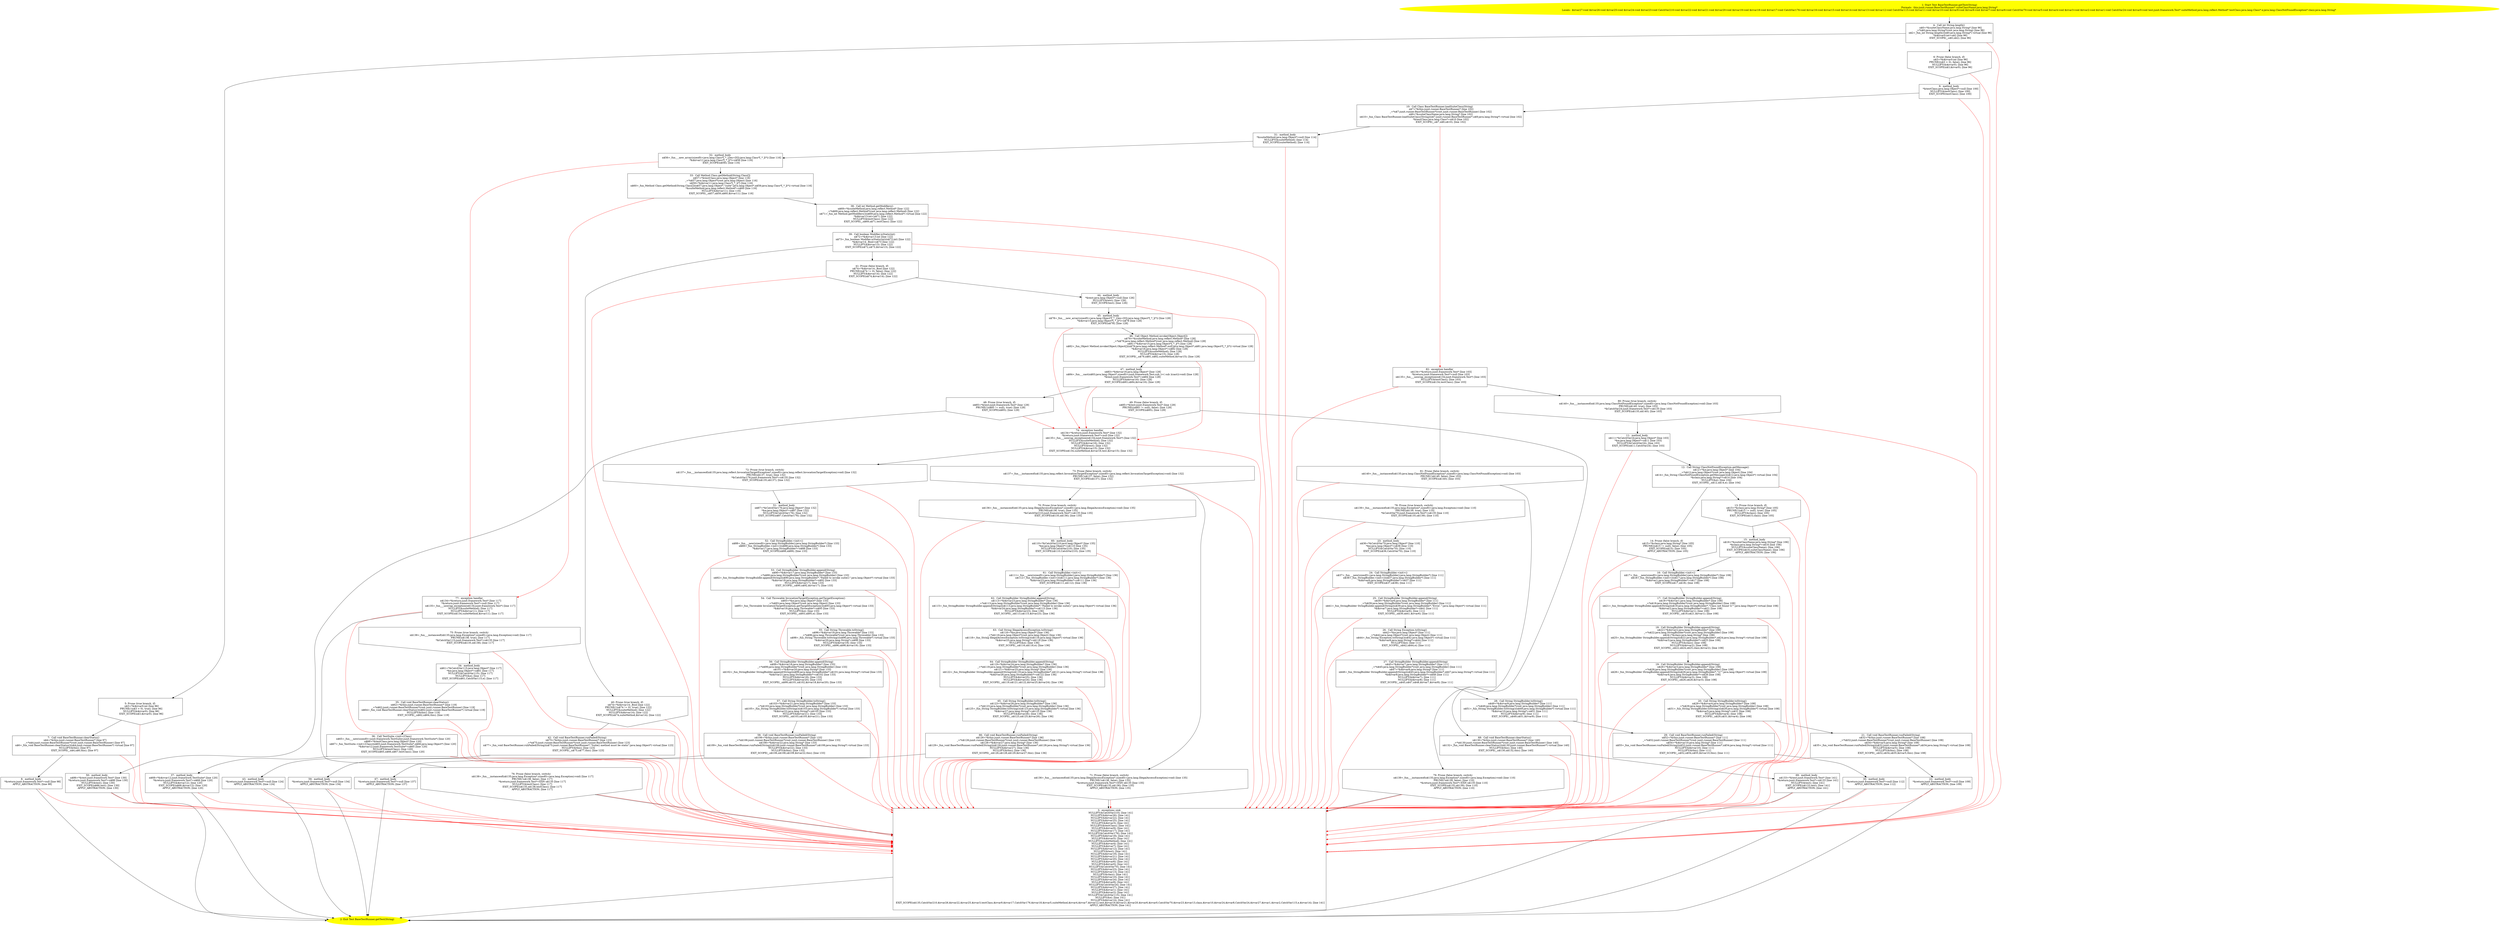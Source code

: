 /* @generated */
digraph cfg {
"junit.runner.BaseTestRunner.getTest(java.lang.String):junit.framework.Test.fb3e9f65d6ae95c2c2dadb8cbd19fb9e_1" [label="1: Start Test BaseTestRunner.getTest(String)\nFormals:  this:junit.runner.BaseTestRunner* suiteClassName:java.lang.String*\nLocals:  $irvar27:void $irvar26:void $irvar25:void $irvar24:void $irvar23:void CatchVar210:void $irvar22:void $irvar21:void $irvar20:void $irvar19:void $irvar18:void $irvar17:void CatchVar176:void $irvar16:void $irvar15:void $irvar14:void $irvar13:void $irvar12:void CatchVar115:void $irvar11:void $irvar10:void $irvar9:void $irvar8:void $irvar7:void $irvar6:void CatchVar70:void $irvar5:void $irvar4:void $irvar3:void $irvar2:void $irvar1:void CatchVar24:void $irvar0:void test:junit.framework.Test* suiteMethod:java.lang.reflect.Method* testClass:java.lang.Class* e:java.lang.ClassNotFoundException* clazz:java.lang.String* \n  " color=yellow style=filled]
	

	 "junit.runner.BaseTestRunner.getTest(java.lang.String):junit.framework.Test.fb3e9f65d6ae95c2c2dadb8cbd19fb9e_1" -> "junit.runner.BaseTestRunner.getTest(java.lang.String):junit.framework.Test.fb3e9f65d6ae95c2c2dadb8cbd19fb9e_4" ;
"junit.runner.BaseTestRunner.getTest(java.lang.String):junit.framework.Test.fb3e9f65d6ae95c2c2dadb8cbd19fb9e_2" [label="2: Exit Test BaseTestRunner.getTest(String) \n  " color=yellow style=filled]
	

"junit.runner.BaseTestRunner.getTest(java.lang.String):junit.framework.Test.fb3e9f65d6ae95c2c2dadb8cbd19fb9e_3" [label="3:  exceptions sink \n   NULLIFY(&CatchVar210); [line 141]\n  NULLIFY(&$irvar26); [line 141]\n  NULLIFY(&$irvar22); [line 141]\n  NULLIFY(&$irvar25); [line 141]\n  NULLIFY(&$irvar3); [line 141]\n  NULLIFY(&testClass); [line 141]\n  NULLIFY(&$irvar9); [line 141]\n  NULLIFY(&$irvar17); [line 141]\n  NULLIFY(&CatchVar176); [line 141]\n  NULLIFY(&$irvar18); [line 141]\n  NULLIFY(&$irvar5); [line 141]\n  NULLIFY(&suiteMethod); [line 141]\n  NULLIFY(&$irvar4); [line 141]\n  NULLIFY(&$irvar7); [line 141]\n  NULLIFY(&$irvar12); [line 141]\n  NULLIFY(&test); [line 141]\n  NULLIFY(&$irvar19); [line 141]\n  NULLIFY(&$irvar21); [line 141]\n  NULLIFY(&$irvar20); [line 141]\n  NULLIFY(&$irvar6); [line 141]\n  NULLIFY(&$irvar0); [line 141]\n  NULLIFY(&CatchVar70); [line 141]\n  NULLIFY(&$irvar23); [line 141]\n  NULLIFY(&$irvar13); [line 141]\n  NULLIFY(&clazz); [line 141]\n  NULLIFY(&$irvar10); [line 141]\n  NULLIFY(&$irvar24); [line 141]\n  NULLIFY(&$irvar8); [line 141]\n  NULLIFY(&CatchVar24); [line 141]\n  NULLIFY(&$irvar27); [line 141]\n  NULLIFY(&$irvar1); [line 141]\n  NULLIFY(&$irvar2); [line 141]\n  NULLIFY(&CatchVar115); [line 141]\n  NULLIFY(&e); [line 141]\n  NULLIFY(&$irvar14); [line 141]\n  EXIT_SCOPE(n$135,CatchVar210,$irvar26,$irvar22,$irvar25,$irvar3,testClass,$irvar9,$irvar17,CatchVar176,$irvar18,$irvar5,suiteMethod,$irvar4,$irvar7,$irvar12,test,$irvar19,$irvar21,$irvar20,$irvar6,$irvar0,CatchVar70,$irvar23,$irvar13,clazz,$irvar10,$irvar24,$irvar8,CatchVar24,$irvar27,$irvar1,$irvar2,CatchVar115,e,$irvar14); [line 141]\n  APPLY_ABSTRACTION; [line 141]\n " shape="box"]
	

	 "junit.runner.BaseTestRunner.getTest(java.lang.String):junit.framework.Test.fb3e9f65d6ae95c2c2dadb8cbd19fb9e_3" -> "junit.runner.BaseTestRunner.getTest(java.lang.String):junit.framework.Test.fb3e9f65d6ae95c2c2dadb8cbd19fb9e_2" ;
"junit.runner.BaseTestRunner.getTest(java.lang.String):junit.framework.Test.fb3e9f65d6ae95c2c2dadb8cbd19fb9e_4" [label="4:  Call int String.length() \n   n$0=*&suiteClassName:java.lang.String* [line 96]\n  _=*n$0:java.lang.String*(root java.lang.String) [line 96]\n  n$2=_fun_int String.length()(n$0:java.lang.String*) virtual [line 96]\n  *&$irvar0:int=n$2 [line 96]\n  EXIT_SCOPE(_,n$0,n$2); [line 96]\n " shape="box"]
	

	 "junit.runner.BaseTestRunner.getTest(java.lang.String):junit.framework.Test.fb3e9f65d6ae95c2c2dadb8cbd19fb9e_4" -> "junit.runner.BaseTestRunner.getTest(java.lang.String):junit.framework.Test.fb3e9f65d6ae95c2c2dadb8cbd19fb9e_5" ;
	 "junit.runner.BaseTestRunner.getTest(java.lang.String):junit.framework.Test.fb3e9f65d6ae95c2c2dadb8cbd19fb9e_4" -> "junit.runner.BaseTestRunner.getTest(java.lang.String):junit.framework.Test.fb3e9f65d6ae95c2c2dadb8cbd19fb9e_6" ;
	 "junit.runner.BaseTestRunner.getTest(java.lang.String):junit.framework.Test.fb3e9f65d6ae95c2c2dadb8cbd19fb9e_4" -> "junit.runner.BaseTestRunner.getTest(java.lang.String):junit.framework.Test.fb3e9f65d6ae95c2c2dadb8cbd19fb9e_3" [color="red" ];
"junit.runner.BaseTestRunner.getTest(java.lang.String):junit.framework.Test.fb3e9f65d6ae95c2c2dadb8cbd19fb9e_5" [label="5: Prune (true branch, if) \n   n$3=*&$irvar0:int [line 96]\n  PRUNE(!(n$3 > 0), true); [line 96]\n  NULLIFY(&$irvar0); [line 96]\n  EXIT_SCOPE(n$3,$irvar0); [line 96]\n " shape="invhouse"]
	

	 "junit.runner.BaseTestRunner.getTest(java.lang.String):junit.framework.Test.fb3e9f65d6ae95c2c2dadb8cbd19fb9e_5" -> "junit.runner.BaseTestRunner.getTest(java.lang.String):junit.framework.Test.fb3e9f65d6ae95c2c2dadb8cbd19fb9e_7" ;
	 "junit.runner.BaseTestRunner.getTest(java.lang.String):junit.framework.Test.fb3e9f65d6ae95c2c2dadb8cbd19fb9e_5" -> "junit.runner.BaseTestRunner.getTest(java.lang.String):junit.framework.Test.fb3e9f65d6ae95c2c2dadb8cbd19fb9e_3" [color="red" ];
"junit.runner.BaseTestRunner.getTest(java.lang.String):junit.framework.Test.fb3e9f65d6ae95c2c2dadb8cbd19fb9e_6" [label="6: Prune (false branch, if) \n   n$3=*&$irvar0:int [line 96]\n  PRUNE((n$3 > 0), false); [line 96]\n  NULLIFY(&$irvar0); [line 96]\n  EXIT_SCOPE(n$3,$irvar0); [line 96]\n " shape="invhouse"]
	

	 "junit.runner.BaseTestRunner.getTest(java.lang.String):junit.framework.Test.fb3e9f65d6ae95c2c2dadb8cbd19fb9e_6" -> "junit.runner.BaseTestRunner.getTest(java.lang.String):junit.framework.Test.fb3e9f65d6ae95c2c2dadb8cbd19fb9e_9" ;
	 "junit.runner.BaseTestRunner.getTest(java.lang.String):junit.framework.Test.fb3e9f65d6ae95c2c2dadb8cbd19fb9e_6" -> "junit.runner.BaseTestRunner.getTest(java.lang.String):junit.framework.Test.fb3e9f65d6ae95c2c2dadb8cbd19fb9e_3" [color="red" ];
"junit.runner.BaseTestRunner.getTest(java.lang.String):junit.framework.Test.fb3e9f65d6ae95c2c2dadb8cbd19fb9e_7" [label="7:  Call void BaseTestRunner.clearStatus() \n   n$4=*&this:junit.runner.BaseTestRunner* [line 97]\n  _=*n$4:junit.runner.BaseTestRunner*(root junit.runner.BaseTestRunner) [line 97]\n  n$6=_fun_void BaseTestRunner.clearStatus()(n$4:junit.runner.BaseTestRunner*) virtual [line 97]\n  NULLIFY(&this); [line 97]\n  EXIT_SCOPE(_,n$4,n$6,this); [line 97]\n " shape="box"]
	

	 "junit.runner.BaseTestRunner.getTest(java.lang.String):junit.framework.Test.fb3e9f65d6ae95c2c2dadb8cbd19fb9e_7" -> "junit.runner.BaseTestRunner.getTest(java.lang.String):junit.framework.Test.fb3e9f65d6ae95c2c2dadb8cbd19fb9e_8" ;
	 "junit.runner.BaseTestRunner.getTest(java.lang.String):junit.framework.Test.fb3e9f65d6ae95c2c2dadb8cbd19fb9e_7" -> "junit.runner.BaseTestRunner.getTest(java.lang.String):junit.framework.Test.fb3e9f65d6ae95c2c2dadb8cbd19fb9e_3" [color="red" ];
"junit.runner.BaseTestRunner.getTest(java.lang.String):junit.framework.Test.fb3e9f65d6ae95c2c2dadb8cbd19fb9e_8" [label="8:  method_body \n   *&return:junit.framework.Test*=null [line 98]\n  APPLY_ABSTRACTION; [line 98]\n " shape="box"]
	

	 "junit.runner.BaseTestRunner.getTest(java.lang.String):junit.framework.Test.fb3e9f65d6ae95c2c2dadb8cbd19fb9e_8" -> "junit.runner.BaseTestRunner.getTest(java.lang.String):junit.framework.Test.fb3e9f65d6ae95c2c2dadb8cbd19fb9e_2" ;
	 "junit.runner.BaseTestRunner.getTest(java.lang.String):junit.framework.Test.fb3e9f65d6ae95c2c2dadb8cbd19fb9e_8" -> "junit.runner.BaseTestRunner.getTest(java.lang.String):junit.framework.Test.fb3e9f65d6ae95c2c2dadb8cbd19fb9e_3" [color="red" ];
"junit.runner.BaseTestRunner.getTest(java.lang.String):junit.framework.Test.fb3e9f65d6ae95c2c2dadb8cbd19fb9e_9" [label="9:  method_body \n   *&testClass:java.lang.Object*=null [line 100]\n  NULLIFY(&testClass); [line 100]\n  EXIT_SCOPE(testClass); [line 100]\n " shape="box"]
	

	 "junit.runner.BaseTestRunner.getTest(java.lang.String):junit.framework.Test.fb3e9f65d6ae95c2c2dadb8cbd19fb9e_9" -> "junit.runner.BaseTestRunner.getTest(java.lang.String):junit.framework.Test.fb3e9f65d6ae95c2c2dadb8cbd19fb9e_10" ;
	 "junit.runner.BaseTestRunner.getTest(java.lang.String):junit.framework.Test.fb3e9f65d6ae95c2c2dadb8cbd19fb9e_9" -> "junit.runner.BaseTestRunner.getTest(java.lang.String):junit.framework.Test.fb3e9f65d6ae95c2c2dadb8cbd19fb9e_3" [color="red" ];
"junit.runner.BaseTestRunner.getTest(java.lang.String):junit.framework.Test.fb3e9f65d6ae95c2c2dadb8cbd19fb9e_10" [label="10:  Call Class BaseTestRunner.loadSuiteClass(String) \n   n$7=*&this:junit.runner.BaseTestRunner* [line 102]\n  _=*n$7:junit.runner.BaseTestRunner*(root junit.runner.BaseTestRunner) [line 102]\n  n$9=*&suiteClassName:java.lang.String* [line 102]\n  n$10=_fun_Class BaseTestRunner.loadSuiteClass(String)(n$7:junit.runner.BaseTestRunner*,n$9:java.lang.String*) virtual [line 102]\n  *&testClass:java.lang.Class*=n$10 [line 102]\n  EXIT_SCOPE(_,n$7,n$9,n$10); [line 102]\n " shape="box"]
	

	 "junit.runner.BaseTestRunner.getTest(java.lang.String):junit.framework.Test.fb3e9f65d6ae95c2c2dadb8cbd19fb9e_10" -> "junit.runner.BaseTestRunner.getTest(java.lang.String):junit.framework.Test.fb3e9f65d6ae95c2c2dadb8cbd19fb9e_31" ;
	 "junit.runner.BaseTestRunner.getTest(java.lang.String):junit.framework.Test.fb3e9f65d6ae95c2c2dadb8cbd19fb9e_10" -> "junit.runner.BaseTestRunner.getTest(java.lang.String):junit.framework.Test.fb3e9f65d6ae95c2c2dadb8cbd19fb9e_82" [color="red" ];
"junit.runner.BaseTestRunner.getTest(java.lang.String):junit.framework.Test.fb3e9f65d6ae95c2c2dadb8cbd19fb9e_11" [label="11:  method_body \n   n$11=*&CatchVar24:java.lang.Object* [line 103]\n  *&e:java.lang.Object*=n$11 [line 103]\n  NULLIFY(&CatchVar24); [line 103]\n  EXIT_SCOPE(n$11,CatchVar24); [line 103]\n " shape="box"]
	

	 "junit.runner.BaseTestRunner.getTest(java.lang.String):junit.framework.Test.fb3e9f65d6ae95c2c2dadb8cbd19fb9e_11" -> "junit.runner.BaseTestRunner.getTest(java.lang.String):junit.framework.Test.fb3e9f65d6ae95c2c2dadb8cbd19fb9e_12" ;
	 "junit.runner.BaseTestRunner.getTest(java.lang.String):junit.framework.Test.fb3e9f65d6ae95c2c2dadb8cbd19fb9e_11" -> "junit.runner.BaseTestRunner.getTest(java.lang.String):junit.framework.Test.fb3e9f65d6ae95c2c2dadb8cbd19fb9e_3" [color="red" ];
"junit.runner.BaseTestRunner.getTest(java.lang.String):junit.framework.Test.fb3e9f65d6ae95c2c2dadb8cbd19fb9e_12" [label="12:  Call String ClassNotFoundException.getMessage() \n   n$12=*&e:java.lang.Object* [line 104]\n  _=*n$12:java.lang.Object*(root java.lang.Object) [line 104]\n  n$14=_fun_String ClassNotFoundException.getMessage()(n$12:java.lang.Object*) virtual [line 104]\n  *&clazz:java.lang.String*=n$14 [line 104]\n  NULLIFY(&e); [line 104]\n  EXIT_SCOPE(_,n$12,n$14,e); [line 104]\n " shape="box"]
	

	 "junit.runner.BaseTestRunner.getTest(java.lang.String):junit.framework.Test.fb3e9f65d6ae95c2c2dadb8cbd19fb9e_12" -> "junit.runner.BaseTestRunner.getTest(java.lang.String):junit.framework.Test.fb3e9f65d6ae95c2c2dadb8cbd19fb9e_13" ;
	 "junit.runner.BaseTestRunner.getTest(java.lang.String):junit.framework.Test.fb3e9f65d6ae95c2c2dadb8cbd19fb9e_12" -> "junit.runner.BaseTestRunner.getTest(java.lang.String):junit.framework.Test.fb3e9f65d6ae95c2c2dadb8cbd19fb9e_14" ;
	 "junit.runner.BaseTestRunner.getTest(java.lang.String):junit.framework.Test.fb3e9f65d6ae95c2c2dadb8cbd19fb9e_12" -> "junit.runner.BaseTestRunner.getTest(java.lang.String):junit.framework.Test.fb3e9f65d6ae95c2c2dadb8cbd19fb9e_3" [color="red" ];
"junit.runner.BaseTestRunner.getTest(java.lang.String):junit.framework.Test.fb3e9f65d6ae95c2c2dadb8cbd19fb9e_13" [label="13: Prune (true branch, if) \n   n$15=*&clazz:java.lang.String* [line 105]\n  PRUNE(!(n$15 != null), true); [line 105]\n  NULLIFY(&clazz); [line 105]\n  EXIT_SCOPE(n$15,clazz); [line 105]\n " shape="invhouse"]
	

	 "junit.runner.BaseTestRunner.getTest(java.lang.String):junit.framework.Test.fb3e9f65d6ae95c2c2dadb8cbd19fb9e_13" -> "junit.runner.BaseTestRunner.getTest(java.lang.String):junit.framework.Test.fb3e9f65d6ae95c2c2dadb8cbd19fb9e_15" ;
	 "junit.runner.BaseTestRunner.getTest(java.lang.String):junit.framework.Test.fb3e9f65d6ae95c2c2dadb8cbd19fb9e_13" -> "junit.runner.BaseTestRunner.getTest(java.lang.String):junit.framework.Test.fb3e9f65d6ae95c2c2dadb8cbd19fb9e_3" [color="red" ];
"junit.runner.BaseTestRunner.getTest(java.lang.String):junit.framework.Test.fb3e9f65d6ae95c2c2dadb8cbd19fb9e_14" [label="14: Prune (false branch, if) \n   n$15=*&clazz:java.lang.String* [line 105]\n  PRUNE((n$15 != null), false); [line 105]\n  EXIT_SCOPE(n$15); [line 105]\n  APPLY_ABSTRACTION; [line 105]\n " shape="invhouse"]
	

	 "junit.runner.BaseTestRunner.getTest(java.lang.String):junit.framework.Test.fb3e9f65d6ae95c2c2dadb8cbd19fb9e_14" -> "junit.runner.BaseTestRunner.getTest(java.lang.String):junit.framework.Test.fb3e9f65d6ae95c2c2dadb8cbd19fb9e_16" ;
	 "junit.runner.BaseTestRunner.getTest(java.lang.String):junit.framework.Test.fb3e9f65d6ae95c2c2dadb8cbd19fb9e_14" -> "junit.runner.BaseTestRunner.getTest(java.lang.String):junit.framework.Test.fb3e9f65d6ae95c2c2dadb8cbd19fb9e_3" [color="red" ];
"junit.runner.BaseTestRunner.getTest(java.lang.String):junit.framework.Test.fb3e9f65d6ae95c2c2dadb8cbd19fb9e_15" [label="15:  method_body \n   n$16=*&suiteClassName:java.lang.String* [line 106]\n  *&clazz:java.lang.String*=n$16 [line 106]\n  NULLIFY(&suiteClassName); [line 106]\n  EXIT_SCOPE(n$16,suiteClassName); [line 106]\n  APPLY_ABSTRACTION; [line 106]\n " shape="box"]
	

	 "junit.runner.BaseTestRunner.getTest(java.lang.String):junit.framework.Test.fb3e9f65d6ae95c2c2dadb8cbd19fb9e_15" -> "junit.runner.BaseTestRunner.getTest(java.lang.String):junit.framework.Test.fb3e9f65d6ae95c2c2dadb8cbd19fb9e_16" ;
	 "junit.runner.BaseTestRunner.getTest(java.lang.String):junit.framework.Test.fb3e9f65d6ae95c2c2dadb8cbd19fb9e_15" -> "junit.runner.BaseTestRunner.getTest(java.lang.String):junit.framework.Test.fb3e9f65d6ae95c2c2dadb8cbd19fb9e_3" [color="red" ];
"junit.runner.BaseTestRunner.getTest(java.lang.String):junit.framework.Test.fb3e9f65d6ae95c2c2dadb8cbd19fb9e_16" [label="16:  Call StringBuilder.<init>() \n   n$17=_fun___new(sizeof(t=java.lang.StringBuilder):java.lang.StringBuilder*) [line 108]\n  n$18=_fun_StringBuilder.<init>()(n$17:java.lang.StringBuilder*) [line 108]\n  *&$irvar1:java.lang.StringBuilder*=n$17 [line 108]\n  EXIT_SCOPE(n$17,n$18); [line 108]\n " shape="box"]
	

	 "junit.runner.BaseTestRunner.getTest(java.lang.String):junit.framework.Test.fb3e9f65d6ae95c2c2dadb8cbd19fb9e_16" -> "junit.runner.BaseTestRunner.getTest(java.lang.String):junit.framework.Test.fb3e9f65d6ae95c2c2dadb8cbd19fb9e_17" ;
	 "junit.runner.BaseTestRunner.getTest(java.lang.String):junit.framework.Test.fb3e9f65d6ae95c2c2dadb8cbd19fb9e_16" -> "junit.runner.BaseTestRunner.getTest(java.lang.String):junit.framework.Test.fb3e9f65d6ae95c2c2dadb8cbd19fb9e_3" [color="red" ];
"junit.runner.BaseTestRunner.getTest(java.lang.String):junit.framework.Test.fb3e9f65d6ae95c2c2dadb8cbd19fb9e_17" [label="17:  Call StringBuilder StringBuilder.append(String) \n   n$19=*&$irvar1:java.lang.StringBuilder* [line 108]\n  _=*n$19:java.lang.StringBuilder*(root java.lang.StringBuilder) [line 108]\n  n$21=_fun_StringBuilder StringBuilder.append(String)(n$19:java.lang.StringBuilder*,\"Class not found \\\\\\\"\":java.lang.Object*) virtual [line 108]\n  *&$irvar2:java.lang.StringBuilder*=n$21 [line 108]\n  NULLIFY(&$irvar1); [line 108]\n  EXIT_SCOPE(_,n$19,n$21,$irvar1); [line 108]\n " shape="box"]
	

	 "junit.runner.BaseTestRunner.getTest(java.lang.String):junit.framework.Test.fb3e9f65d6ae95c2c2dadb8cbd19fb9e_17" -> "junit.runner.BaseTestRunner.getTest(java.lang.String):junit.framework.Test.fb3e9f65d6ae95c2c2dadb8cbd19fb9e_18" ;
	 "junit.runner.BaseTestRunner.getTest(java.lang.String):junit.framework.Test.fb3e9f65d6ae95c2c2dadb8cbd19fb9e_17" -> "junit.runner.BaseTestRunner.getTest(java.lang.String):junit.framework.Test.fb3e9f65d6ae95c2c2dadb8cbd19fb9e_3" [color="red" ];
"junit.runner.BaseTestRunner.getTest(java.lang.String):junit.framework.Test.fb3e9f65d6ae95c2c2dadb8cbd19fb9e_18" [label="18:  Call StringBuilder StringBuilder.append(String) \n   n$22=*&$irvar2:java.lang.StringBuilder* [line 108]\n  _=*n$22:java.lang.StringBuilder*(root java.lang.StringBuilder) [line 108]\n  n$24=*&clazz:java.lang.String* [line 108]\n  n$25=_fun_StringBuilder StringBuilder.append(String)(n$22:java.lang.StringBuilder*,n$24:java.lang.String*) virtual [line 108]\n  *&$irvar3:java.lang.StringBuilder*=n$25 [line 108]\n  NULLIFY(&clazz); [line 108]\n  NULLIFY(&$irvar2); [line 108]\n  EXIT_SCOPE(_,n$22,n$24,n$25,clazz,$irvar2); [line 108]\n " shape="box"]
	

	 "junit.runner.BaseTestRunner.getTest(java.lang.String):junit.framework.Test.fb3e9f65d6ae95c2c2dadb8cbd19fb9e_18" -> "junit.runner.BaseTestRunner.getTest(java.lang.String):junit.framework.Test.fb3e9f65d6ae95c2c2dadb8cbd19fb9e_19" ;
	 "junit.runner.BaseTestRunner.getTest(java.lang.String):junit.framework.Test.fb3e9f65d6ae95c2c2dadb8cbd19fb9e_18" -> "junit.runner.BaseTestRunner.getTest(java.lang.String):junit.framework.Test.fb3e9f65d6ae95c2c2dadb8cbd19fb9e_3" [color="red" ];
"junit.runner.BaseTestRunner.getTest(java.lang.String):junit.framework.Test.fb3e9f65d6ae95c2c2dadb8cbd19fb9e_19" [label="19:  Call StringBuilder StringBuilder.append(String) \n   n$26=*&$irvar3:java.lang.StringBuilder* [line 108]\n  _=*n$26:java.lang.StringBuilder*(root java.lang.StringBuilder) [line 108]\n  n$28=_fun_StringBuilder StringBuilder.append(String)(n$26:java.lang.StringBuilder*,\"\\\\\\\"\":java.lang.Object*) virtual [line 108]\n  *&$irvar4:java.lang.StringBuilder*=n$28 [line 108]\n  NULLIFY(&$irvar3); [line 108]\n  EXIT_SCOPE(_,n$26,n$28,$irvar3); [line 108]\n " shape="box"]
	

	 "junit.runner.BaseTestRunner.getTest(java.lang.String):junit.framework.Test.fb3e9f65d6ae95c2c2dadb8cbd19fb9e_19" -> "junit.runner.BaseTestRunner.getTest(java.lang.String):junit.framework.Test.fb3e9f65d6ae95c2c2dadb8cbd19fb9e_20" ;
	 "junit.runner.BaseTestRunner.getTest(java.lang.String):junit.framework.Test.fb3e9f65d6ae95c2c2dadb8cbd19fb9e_19" -> "junit.runner.BaseTestRunner.getTest(java.lang.String):junit.framework.Test.fb3e9f65d6ae95c2c2dadb8cbd19fb9e_3" [color="red" ];
"junit.runner.BaseTestRunner.getTest(java.lang.String):junit.framework.Test.fb3e9f65d6ae95c2c2dadb8cbd19fb9e_20" [label="20:  Call String StringBuilder.toString() \n   n$29=*&$irvar4:java.lang.StringBuilder* [line 108]\n  _=*n$29:java.lang.StringBuilder*(root java.lang.StringBuilder) [line 108]\n  n$31=_fun_String StringBuilder.toString()(n$29:java.lang.StringBuilder*) virtual [line 108]\n  *&$irvar5:java.lang.String*=n$31 [line 108]\n  NULLIFY(&$irvar4); [line 108]\n  EXIT_SCOPE(_,n$29,n$31,$irvar4); [line 108]\n " shape="box"]
	

	 "junit.runner.BaseTestRunner.getTest(java.lang.String):junit.framework.Test.fb3e9f65d6ae95c2c2dadb8cbd19fb9e_20" -> "junit.runner.BaseTestRunner.getTest(java.lang.String):junit.framework.Test.fb3e9f65d6ae95c2c2dadb8cbd19fb9e_21" ;
	 "junit.runner.BaseTestRunner.getTest(java.lang.String):junit.framework.Test.fb3e9f65d6ae95c2c2dadb8cbd19fb9e_20" -> "junit.runner.BaseTestRunner.getTest(java.lang.String):junit.framework.Test.fb3e9f65d6ae95c2c2dadb8cbd19fb9e_3" [color="red" ];
"junit.runner.BaseTestRunner.getTest(java.lang.String):junit.framework.Test.fb3e9f65d6ae95c2c2dadb8cbd19fb9e_21" [label="21:  Call void BaseTestRunner.runFailed(String) \n   n$32=*&this:junit.runner.BaseTestRunner* [line 108]\n  _=*n$32:junit.runner.BaseTestRunner*(root junit.runner.BaseTestRunner) [line 108]\n  n$34=*&$irvar5:java.lang.String* [line 108]\n  n$35=_fun_void BaseTestRunner.runFailed(String)(n$32:junit.runner.BaseTestRunner*,n$34:java.lang.String*) virtual [line 108]\n  NULLIFY(&$irvar5); [line 108]\n  NULLIFY(&this); [line 108]\n  EXIT_SCOPE(_,n$32,n$34,n$35,$irvar5,this); [line 108]\n " shape="box"]
	

	 "junit.runner.BaseTestRunner.getTest(java.lang.String):junit.framework.Test.fb3e9f65d6ae95c2c2dadb8cbd19fb9e_21" -> "junit.runner.BaseTestRunner.getTest(java.lang.String):junit.framework.Test.fb3e9f65d6ae95c2c2dadb8cbd19fb9e_22" ;
	 "junit.runner.BaseTestRunner.getTest(java.lang.String):junit.framework.Test.fb3e9f65d6ae95c2c2dadb8cbd19fb9e_21" -> "junit.runner.BaseTestRunner.getTest(java.lang.String):junit.framework.Test.fb3e9f65d6ae95c2c2dadb8cbd19fb9e_3" [color="red" ];
"junit.runner.BaseTestRunner.getTest(java.lang.String):junit.framework.Test.fb3e9f65d6ae95c2c2dadb8cbd19fb9e_22" [label="22:  method_body \n   *&return:junit.framework.Test*=null [line 109]\n  APPLY_ABSTRACTION; [line 109]\n " shape="box"]
	

	 "junit.runner.BaseTestRunner.getTest(java.lang.String):junit.framework.Test.fb3e9f65d6ae95c2c2dadb8cbd19fb9e_22" -> "junit.runner.BaseTestRunner.getTest(java.lang.String):junit.framework.Test.fb3e9f65d6ae95c2c2dadb8cbd19fb9e_2" ;
	 "junit.runner.BaseTestRunner.getTest(java.lang.String):junit.framework.Test.fb3e9f65d6ae95c2c2dadb8cbd19fb9e_22" -> "junit.runner.BaseTestRunner.getTest(java.lang.String):junit.framework.Test.fb3e9f65d6ae95c2c2dadb8cbd19fb9e_3" [color="red" ];
"junit.runner.BaseTestRunner.getTest(java.lang.String):junit.framework.Test.fb3e9f65d6ae95c2c2dadb8cbd19fb9e_23" [label="23:  method_body \n   n$36=*&CatchVar70:java.lang.Object* [line 110]\n  *&e:java.lang.Object*=n$36 [line 110]\n  NULLIFY(&CatchVar70); [line 110]\n  EXIT_SCOPE(n$36,CatchVar70); [line 110]\n " shape="box"]
	

	 "junit.runner.BaseTestRunner.getTest(java.lang.String):junit.framework.Test.fb3e9f65d6ae95c2c2dadb8cbd19fb9e_23" -> "junit.runner.BaseTestRunner.getTest(java.lang.String):junit.framework.Test.fb3e9f65d6ae95c2c2dadb8cbd19fb9e_24" ;
	 "junit.runner.BaseTestRunner.getTest(java.lang.String):junit.framework.Test.fb3e9f65d6ae95c2c2dadb8cbd19fb9e_23" -> "junit.runner.BaseTestRunner.getTest(java.lang.String):junit.framework.Test.fb3e9f65d6ae95c2c2dadb8cbd19fb9e_3" [color="red" ];
"junit.runner.BaseTestRunner.getTest(java.lang.String):junit.framework.Test.fb3e9f65d6ae95c2c2dadb8cbd19fb9e_24" [label="24:  Call StringBuilder.<init>() \n   n$37=_fun___new(sizeof(t=java.lang.StringBuilder):java.lang.StringBuilder*) [line 111]\n  n$38=_fun_StringBuilder.<init>()(n$37:java.lang.StringBuilder*) [line 111]\n  *&$irvar6:java.lang.StringBuilder*=n$37 [line 111]\n  EXIT_SCOPE(n$37,n$38); [line 111]\n " shape="box"]
	

	 "junit.runner.BaseTestRunner.getTest(java.lang.String):junit.framework.Test.fb3e9f65d6ae95c2c2dadb8cbd19fb9e_24" -> "junit.runner.BaseTestRunner.getTest(java.lang.String):junit.framework.Test.fb3e9f65d6ae95c2c2dadb8cbd19fb9e_25" ;
	 "junit.runner.BaseTestRunner.getTest(java.lang.String):junit.framework.Test.fb3e9f65d6ae95c2c2dadb8cbd19fb9e_24" -> "junit.runner.BaseTestRunner.getTest(java.lang.String):junit.framework.Test.fb3e9f65d6ae95c2c2dadb8cbd19fb9e_3" [color="red" ];
"junit.runner.BaseTestRunner.getTest(java.lang.String):junit.framework.Test.fb3e9f65d6ae95c2c2dadb8cbd19fb9e_25" [label="25:  Call StringBuilder StringBuilder.append(String) \n   n$39=*&$irvar6:java.lang.StringBuilder* [line 111]\n  _=*n$39:java.lang.StringBuilder*(root java.lang.StringBuilder) [line 111]\n  n$41=_fun_StringBuilder StringBuilder.append(String)(n$39:java.lang.StringBuilder*,\"Error: \":java.lang.Object*) virtual [line 111]\n  *&$irvar7:java.lang.StringBuilder*=n$41 [line 111]\n  NULLIFY(&$irvar6); [line 111]\n  EXIT_SCOPE(_,n$39,n$41,$irvar6); [line 111]\n " shape="box"]
	

	 "junit.runner.BaseTestRunner.getTest(java.lang.String):junit.framework.Test.fb3e9f65d6ae95c2c2dadb8cbd19fb9e_25" -> "junit.runner.BaseTestRunner.getTest(java.lang.String):junit.framework.Test.fb3e9f65d6ae95c2c2dadb8cbd19fb9e_26" ;
	 "junit.runner.BaseTestRunner.getTest(java.lang.String):junit.framework.Test.fb3e9f65d6ae95c2c2dadb8cbd19fb9e_25" -> "junit.runner.BaseTestRunner.getTest(java.lang.String):junit.framework.Test.fb3e9f65d6ae95c2c2dadb8cbd19fb9e_3" [color="red" ];
"junit.runner.BaseTestRunner.getTest(java.lang.String):junit.framework.Test.fb3e9f65d6ae95c2c2dadb8cbd19fb9e_26" [label="26:  Call String Exception.toString() \n   n$42=*&e:java.lang.Object* [line 111]\n  _=*n$42:java.lang.Object*(root java.lang.Object) [line 111]\n  n$44=_fun_String Exception.toString()(n$42:java.lang.Object*) virtual [line 111]\n  *&$irvar8:java.lang.String*=n$44 [line 111]\n  NULLIFY(&e); [line 111]\n  EXIT_SCOPE(_,n$42,n$44,e); [line 111]\n " shape="box"]
	

	 "junit.runner.BaseTestRunner.getTest(java.lang.String):junit.framework.Test.fb3e9f65d6ae95c2c2dadb8cbd19fb9e_26" -> "junit.runner.BaseTestRunner.getTest(java.lang.String):junit.framework.Test.fb3e9f65d6ae95c2c2dadb8cbd19fb9e_27" ;
	 "junit.runner.BaseTestRunner.getTest(java.lang.String):junit.framework.Test.fb3e9f65d6ae95c2c2dadb8cbd19fb9e_26" -> "junit.runner.BaseTestRunner.getTest(java.lang.String):junit.framework.Test.fb3e9f65d6ae95c2c2dadb8cbd19fb9e_3" [color="red" ];
"junit.runner.BaseTestRunner.getTest(java.lang.String):junit.framework.Test.fb3e9f65d6ae95c2c2dadb8cbd19fb9e_27" [label="27:  Call StringBuilder StringBuilder.append(String) \n   n$45=*&$irvar7:java.lang.StringBuilder* [line 111]\n  _=*n$45:java.lang.StringBuilder*(root java.lang.StringBuilder) [line 111]\n  n$47=*&$irvar8:java.lang.String* [line 111]\n  n$48=_fun_StringBuilder StringBuilder.append(String)(n$45:java.lang.StringBuilder*,n$47:java.lang.String*) virtual [line 111]\n  *&$irvar9:java.lang.StringBuilder*=n$48 [line 111]\n  NULLIFY(&$irvar7); [line 111]\n  NULLIFY(&$irvar8); [line 111]\n  EXIT_SCOPE(_,n$45,n$47,n$48,$irvar7,$irvar8); [line 111]\n " shape="box"]
	

	 "junit.runner.BaseTestRunner.getTest(java.lang.String):junit.framework.Test.fb3e9f65d6ae95c2c2dadb8cbd19fb9e_27" -> "junit.runner.BaseTestRunner.getTest(java.lang.String):junit.framework.Test.fb3e9f65d6ae95c2c2dadb8cbd19fb9e_28" ;
	 "junit.runner.BaseTestRunner.getTest(java.lang.String):junit.framework.Test.fb3e9f65d6ae95c2c2dadb8cbd19fb9e_27" -> "junit.runner.BaseTestRunner.getTest(java.lang.String):junit.framework.Test.fb3e9f65d6ae95c2c2dadb8cbd19fb9e_3" [color="red" ];
"junit.runner.BaseTestRunner.getTest(java.lang.String):junit.framework.Test.fb3e9f65d6ae95c2c2dadb8cbd19fb9e_28" [label="28:  Call String StringBuilder.toString() \n   n$49=*&$irvar9:java.lang.StringBuilder* [line 111]\n  _=*n$49:java.lang.StringBuilder*(root java.lang.StringBuilder) [line 111]\n  n$51=_fun_String StringBuilder.toString()(n$49:java.lang.StringBuilder*) virtual [line 111]\n  *&$irvar10:java.lang.String*=n$51 [line 111]\n  NULLIFY(&$irvar9); [line 111]\n  EXIT_SCOPE(_,n$49,n$51,$irvar9); [line 111]\n " shape="box"]
	

	 "junit.runner.BaseTestRunner.getTest(java.lang.String):junit.framework.Test.fb3e9f65d6ae95c2c2dadb8cbd19fb9e_28" -> "junit.runner.BaseTestRunner.getTest(java.lang.String):junit.framework.Test.fb3e9f65d6ae95c2c2dadb8cbd19fb9e_29" ;
	 "junit.runner.BaseTestRunner.getTest(java.lang.String):junit.framework.Test.fb3e9f65d6ae95c2c2dadb8cbd19fb9e_28" -> "junit.runner.BaseTestRunner.getTest(java.lang.String):junit.framework.Test.fb3e9f65d6ae95c2c2dadb8cbd19fb9e_3" [color="red" ];
"junit.runner.BaseTestRunner.getTest(java.lang.String):junit.framework.Test.fb3e9f65d6ae95c2c2dadb8cbd19fb9e_29" [label="29:  Call void BaseTestRunner.runFailed(String) \n   n$52=*&this:junit.runner.BaseTestRunner* [line 111]\n  _=*n$52:junit.runner.BaseTestRunner*(root junit.runner.BaseTestRunner) [line 111]\n  n$54=*&$irvar10:java.lang.String* [line 111]\n  n$55=_fun_void BaseTestRunner.runFailed(String)(n$52:junit.runner.BaseTestRunner*,n$54:java.lang.String*) virtual [line 111]\n  NULLIFY(&$irvar10); [line 111]\n  NULLIFY(&this); [line 111]\n  EXIT_SCOPE(_,n$52,n$54,n$55,$irvar10,this); [line 111]\n " shape="box"]
	

	 "junit.runner.BaseTestRunner.getTest(java.lang.String):junit.framework.Test.fb3e9f65d6ae95c2c2dadb8cbd19fb9e_29" -> "junit.runner.BaseTestRunner.getTest(java.lang.String):junit.framework.Test.fb3e9f65d6ae95c2c2dadb8cbd19fb9e_30" ;
	 "junit.runner.BaseTestRunner.getTest(java.lang.String):junit.framework.Test.fb3e9f65d6ae95c2c2dadb8cbd19fb9e_29" -> "junit.runner.BaseTestRunner.getTest(java.lang.String):junit.framework.Test.fb3e9f65d6ae95c2c2dadb8cbd19fb9e_3" [color="red" ];
"junit.runner.BaseTestRunner.getTest(java.lang.String):junit.framework.Test.fb3e9f65d6ae95c2c2dadb8cbd19fb9e_30" [label="30:  method_body \n   *&return:junit.framework.Test*=null [line 112]\n  APPLY_ABSTRACTION; [line 112]\n " shape="box"]
	

	 "junit.runner.BaseTestRunner.getTest(java.lang.String):junit.framework.Test.fb3e9f65d6ae95c2c2dadb8cbd19fb9e_30" -> "junit.runner.BaseTestRunner.getTest(java.lang.String):junit.framework.Test.fb3e9f65d6ae95c2c2dadb8cbd19fb9e_2" ;
	 "junit.runner.BaseTestRunner.getTest(java.lang.String):junit.framework.Test.fb3e9f65d6ae95c2c2dadb8cbd19fb9e_30" -> "junit.runner.BaseTestRunner.getTest(java.lang.String):junit.framework.Test.fb3e9f65d6ae95c2c2dadb8cbd19fb9e_3" [color="red" ];
"junit.runner.BaseTestRunner.getTest(java.lang.String):junit.framework.Test.fb3e9f65d6ae95c2c2dadb8cbd19fb9e_31" [label="31:  method_body \n   *&suiteMethod:java.lang.Object*=null [line 114]\n  NULLIFY(&suiteMethod); [line 114]\n  EXIT_SCOPE(suiteMethod); [line 114]\n " shape="box"]
	

	 "junit.runner.BaseTestRunner.getTest(java.lang.String):junit.framework.Test.fb3e9f65d6ae95c2c2dadb8cbd19fb9e_31" -> "junit.runner.BaseTestRunner.getTest(java.lang.String):junit.framework.Test.fb3e9f65d6ae95c2c2dadb8cbd19fb9e_32" ;
	 "junit.runner.BaseTestRunner.getTest(java.lang.String):junit.framework.Test.fb3e9f65d6ae95c2c2dadb8cbd19fb9e_31" -> "junit.runner.BaseTestRunner.getTest(java.lang.String):junit.framework.Test.fb3e9f65d6ae95c2c2dadb8cbd19fb9e_3" [color="red" ];
"junit.runner.BaseTestRunner.getTest(java.lang.String):junit.framework.Test.fb3e9f65d6ae95c2c2dadb8cbd19fb9e_32" [label="32:  method_body \n   n$56=_fun___new_array(sizeof(t=java.lang.Class*[_*_];len=[0]):java.lang.Class*[_*_](*)) [line 116]\n  *&$irvar11:java.lang.Class*[_*_](*)=n$56 [line 116]\n  EXIT_SCOPE(n$56); [line 116]\n " shape="box"]
	

	 "junit.runner.BaseTestRunner.getTest(java.lang.String):junit.framework.Test.fb3e9f65d6ae95c2c2dadb8cbd19fb9e_32" -> "junit.runner.BaseTestRunner.getTest(java.lang.String):junit.framework.Test.fb3e9f65d6ae95c2c2dadb8cbd19fb9e_33" ;
	 "junit.runner.BaseTestRunner.getTest(java.lang.String):junit.framework.Test.fb3e9f65d6ae95c2c2dadb8cbd19fb9e_32" -> "junit.runner.BaseTestRunner.getTest(java.lang.String):junit.framework.Test.fb3e9f65d6ae95c2c2dadb8cbd19fb9e_77" [color="red" ];
"junit.runner.BaseTestRunner.getTest(java.lang.String):junit.framework.Test.fb3e9f65d6ae95c2c2dadb8cbd19fb9e_33" [label="33:  Call Method Class.getMethod(String,Class[]) \n   n$57=*&testClass:java.lang.Object* [line 116]\n  _=*n$57:java.lang.Object*(root java.lang.Object) [line 116]\n  n$59=*&$irvar11:java.lang.Class*[_*_](*) [line 116]\n  n$60=_fun_Method Class.getMethod(String,Class[])(n$57:java.lang.Object*,\"suite\":java.lang.Object*,n$59:java.lang.Class*[_*_](*)) virtual [line 116]\n  *&suiteMethod:java.lang.reflect.Method*=n$60 [line 116]\n  NULLIFY(&$irvar11); [line 116]\n  EXIT_SCOPE(_,n$57,n$59,n$60,$irvar11); [line 116]\n " shape="box"]
	

	 "junit.runner.BaseTestRunner.getTest(java.lang.String):junit.framework.Test.fb3e9f65d6ae95c2c2dadb8cbd19fb9e_33" -> "junit.runner.BaseTestRunner.getTest(java.lang.String):junit.framework.Test.fb3e9f65d6ae95c2c2dadb8cbd19fb9e_38" ;
	 "junit.runner.BaseTestRunner.getTest(java.lang.String):junit.framework.Test.fb3e9f65d6ae95c2c2dadb8cbd19fb9e_33" -> "junit.runner.BaseTestRunner.getTest(java.lang.String):junit.framework.Test.fb3e9f65d6ae95c2c2dadb8cbd19fb9e_77" [color="red" ];
"junit.runner.BaseTestRunner.getTest(java.lang.String):junit.framework.Test.fb3e9f65d6ae95c2c2dadb8cbd19fb9e_34" [label="34:  method_body \n   n$61=*&CatchVar115:java.lang.Object* [line 117]\n  *&e:java.lang.Object*=n$61 [line 117]\n  NULLIFY(&CatchVar115); [line 117]\n  NULLIFY(&e); [line 117]\n  EXIT_SCOPE(n$61,CatchVar115,e); [line 117]\n " shape="box"]
	

	 "junit.runner.BaseTestRunner.getTest(java.lang.String):junit.framework.Test.fb3e9f65d6ae95c2c2dadb8cbd19fb9e_34" -> "junit.runner.BaseTestRunner.getTest(java.lang.String):junit.framework.Test.fb3e9f65d6ae95c2c2dadb8cbd19fb9e_35" ;
	 "junit.runner.BaseTestRunner.getTest(java.lang.String):junit.framework.Test.fb3e9f65d6ae95c2c2dadb8cbd19fb9e_34" -> "junit.runner.BaseTestRunner.getTest(java.lang.String):junit.framework.Test.fb3e9f65d6ae95c2c2dadb8cbd19fb9e_3" [color="red" ];
"junit.runner.BaseTestRunner.getTest(java.lang.String):junit.framework.Test.fb3e9f65d6ae95c2c2dadb8cbd19fb9e_35" [label="35:  Call void BaseTestRunner.clearStatus() \n   n$62=*&this:junit.runner.BaseTestRunner* [line 119]\n  _=*n$62:junit.runner.BaseTestRunner*(root junit.runner.BaseTestRunner) [line 119]\n  n$64=_fun_void BaseTestRunner.clearStatus()(n$62:junit.runner.BaseTestRunner*) virtual [line 119]\n  NULLIFY(&this); [line 119]\n  EXIT_SCOPE(_,n$62,n$64,this); [line 119]\n " shape="box"]
	

	 "junit.runner.BaseTestRunner.getTest(java.lang.String):junit.framework.Test.fb3e9f65d6ae95c2c2dadb8cbd19fb9e_35" -> "junit.runner.BaseTestRunner.getTest(java.lang.String):junit.framework.Test.fb3e9f65d6ae95c2c2dadb8cbd19fb9e_36" ;
	 "junit.runner.BaseTestRunner.getTest(java.lang.String):junit.framework.Test.fb3e9f65d6ae95c2c2dadb8cbd19fb9e_35" -> "junit.runner.BaseTestRunner.getTest(java.lang.String):junit.framework.Test.fb3e9f65d6ae95c2c2dadb8cbd19fb9e_3" [color="red" ];
"junit.runner.BaseTestRunner.getTest(java.lang.String):junit.framework.Test.fb3e9f65d6ae95c2c2dadb8cbd19fb9e_36" [label="36:  Call TestSuite.<init>(Class) \n   n$65=_fun___new(sizeof(t=junit.framework.TestSuite):junit.framework.TestSuite*) [line 120]\n  n$66=*&testClass:java.lang.Object* [line 120]\n  n$67=_fun_TestSuite.<init>(Class)(n$65:junit.framework.TestSuite*,n$66:java.lang.Object*) [line 120]\n  *&$irvar12:junit.framework.TestSuite*=n$65 [line 120]\n  NULLIFY(&testClass); [line 120]\n  EXIT_SCOPE(n$65,n$66,n$67,testClass); [line 120]\n " shape="box"]
	

	 "junit.runner.BaseTestRunner.getTest(java.lang.String):junit.framework.Test.fb3e9f65d6ae95c2c2dadb8cbd19fb9e_36" -> "junit.runner.BaseTestRunner.getTest(java.lang.String):junit.framework.Test.fb3e9f65d6ae95c2c2dadb8cbd19fb9e_37" ;
	 "junit.runner.BaseTestRunner.getTest(java.lang.String):junit.framework.Test.fb3e9f65d6ae95c2c2dadb8cbd19fb9e_36" -> "junit.runner.BaseTestRunner.getTest(java.lang.String):junit.framework.Test.fb3e9f65d6ae95c2c2dadb8cbd19fb9e_3" [color="red" ];
"junit.runner.BaseTestRunner.getTest(java.lang.String):junit.framework.Test.fb3e9f65d6ae95c2c2dadb8cbd19fb9e_37" [label="37:  method_body \n   n$68=*&$irvar12:junit.framework.TestSuite* [line 120]\n  *&return:junit.framework.Test*=n$68 [line 120]\n  NULLIFY(&$irvar12); [line 120]\n  EXIT_SCOPE(n$68,$irvar12); [line 120]\n  APPLY_ABSTRACTION; [line 120]\n " shape="box"]
	

	 "junit.runner.BaseTestRunner.getTest(java.lang.String):junit.framework.Test.fb3e9f65d6ae95c2c2dadb8cbd19fb9e_37" -> "junit.runner.BaseTestRunner.getTest(java.lang.String):junit.framework.Test.fb3e9f65d6ae95c2c2dadb8cbd19fb9e_2" ;
	 "junit.runner.BaseTestRunner.getTest(java.lang.String):junit.framework.Test.fb3e9f65d6ae95c2c2dadb8cbd19fb9e_37" -> "junit.runner.BaseTestRunner.getTest(java.lang.String):junit.framework.Test.fb3e9f65d6ae95c2c2dadb8cbd19fb9e_3" [color="red" ];
"junit.runner.BaseTestRunner.getTest(java.lang.String):junit.framework.Test.fb3e9f65d6ae95c2c2dadb8cbd19fb9e_38" [label="38:  Call int Method.getModifiers() \n   n$69=*&suiteMethod:java.lang.reflect.Method* [line 122]\n  _=*n$69:java.lang.reflect.Method*(root java.lang.reflect.Method) [line 122]\n  n$71=_fun_int Method.getModifiers()(n$69:java.lang.reflect.Method*) virtual [line 122]\n  *&$irvar13:int=n$71 [line 122]\n  NULLIFY(&testClass); [line 122]\n  EXIT_SCOPE(_,n$69,n$71,testClass); [line 122]\n " shape="box"]
	

	 "junit.runner.BaseTestRunner.getTest(java.lang.String):junit.framework.Test.fb3e9f65d6ae95c2c2dadb8cbd19fb9e_38" -> "junit.runner.BaseTestRunner.getTest(java.lang.String):junit.framework.Test.fb3e9f65d6ae95c2c2dadb8cbd19fb9e_39" ;
	 "junit.runner.BaseTestRunner.getTest(java.lang.String):junit.framework.Test.fb3e9f65d6ae95c2c2dadb8cbd19fb9e_38" -> "junit.runner.BaseTestRunner.getTest(java.lang.String):junit.framework.Test.fb3e9f65d6ae95c2c2dadb8cbd19fb9e_3" [color="red" ];
"junit.runner.BaseTestRunner.getTest(java.lang.String):junit.framework.Test.fb3e9f65d6ae95c2c2dadb8cbd19fb9e_39" [label="39:  Call boolean Modifier.isStatic(int) \n   n$72=*&$irvar13:int [line 122]\n  n$73=_fun_boolean Modifier.isStatic(int)(n$72:int) [line 122]\n  *&$irvar14:_Bool=n$73 [line 122]\n  NULLIFY(&$irvar13); [line 122]\n  EXIT_SCOPE(n$72,n$73,$irvar13); [line 122]\n " shape="box"]
	

	 "junit.runner.BaseTestRunner.getTest(java.lang.String):junit.framework.Test.fb3e9f65d6ae95c2c2dadb8cbd19fb9e_39" -> "junit.runner.BaseTestRunner.getTest(java.lang.String):junit.framework.Test.fb3e9f65d6ae95c2c2dadb8cbd19fb9e_40" ;
	 "junit.runner.BaseTestRunner.getTest(java.lang.String):junit.framework.Test.fb3e9f65d6ae95c2c2dadb8cbd19fb9e_39" -> "junit.runner.BaseTestRunner.getTest(java.lang.String):junit.framework.Test.fb3e9f65d6ae95c2c2dadb8cbd19fb9e_41" ;
	 "junit.runner.BaseTestRunner.getTest(java.lang.String):junit.framework.Test.fb3e9f65d6ae95c2c2dadb8cbd19fb9e_39" -> "junit.runner.BaseTestRunner.getTest(java.lang.String):junit.framework.Test.fb3e9f65d6ae95c2c2dadb8cbd19fb9e_3" [color="red" ];
"junit.runner.BaseTestRunner.getTest(java.lang.String):junit.framework.Test.fb3e9f65d6ae95c2c2dadb8cbd19fb9e_40" [label="40: Prune (true branch, if) \n   n$74=*&$irvar14:_Bool [line 122]\n  PRUNE(!(n$74 != 0), true); [line 122]\n  NULLIFY(&suiteMethod); [line 122]\n  NULLIFY(&$irvar14); [line 122]\n  EXIT_SCOPE(n$74,suiteMethod,$irvar14); [line 122]\n " shape="invhouse"]
	

	 "junit.runner.BaseTestRunner.getTest(java.lang.String):junit.framework.Test.fb3e9f65d6ae95c2c2dadb8cbd19fb9e_40" -> "junit.runner.BaseTestRunner.getTest(java.lang.String):junit.framework.Test.fb3e9f65d6ae95c2c2dadb8cbd19fb9e_42" ;
	 "junit.runner.BaseTestRunner.getTest(java.lang.String):junit.framework.Test.fb3e9f65d6ae95c2c2dadb8cbd19fb9e_40" -> "junit.runner.BaseTestRunner.getTest(java.lang.String):junit.framework.Test.fb3e9f65d6ae95c2c2dadb8cbd19fb9e_3" [color="red" ];
"junit.runner.BaseTestRunner.getTest(java.lang.String):junit.framework.Test.fb3e9f65d6ae95c2c2dadb8cbd19fb9e_41" [label="41: Prune (false branch, if) \n   n$74=*&$irvar14:_Bool [line 122]\n  PRUNE((n$74 != 0), false); [line 122]\n  NULLIFY(&$irvar14); [line 122]\n  EXIT_SCOPE(n$74,$irvar14); [line 122]\n " shape="invhouse"]
	

	 "junit.runner.BaseTestRunner.getTest(java.lang.String):junit.framework.Test.fb3e9f65d6ae95c2c2dadb8cbd19fb9e_41" -> "junit.runner.BaseTestRunner.getTest(java.lang.String):junit.framework.Test.fb3e9f65d6ae95c2c2dadb8cbd19fb9e_44" ;
	 "junit.runner.BaseTestRunner.getTest(java.lang.String):junit.framework.Test.fb3e9f65d6ae95c2c2dadb8cbd19fb9e_41" -> "junit.runner.BaseTestRunner.getTest(java.lang.String):junit.framework.Test.fb3e9f65d6ae95c2c2dadb8cbd19fb9e_3" [color="red" ];
"junit.runner.BaseTestRunner.getTest(java.lang.String):junit.framework.Test.fb3e9f65d6ae95c2c2dadb8cbd19fb9e_42" [label="42:  Call void BaseTestRunner.runFailed(String) \n   n$75=*&this:junit.runner.BaseTestRunner* [line 123]\n  _=*n$75:junit.runner.BaseTestRunner*(root junit.runner.BaseTestRunner) [line 123]\n  n$77=_fun_void BaseTestRunner.runFailed(String)(n$75:junit.runner.BaseTestRunner*,\"Suite() method must be static\":java.lang.Object*) virtual [line 123]\n  NULLIFY(&this); [line 123]\n  EXIT_SCOPE(_,n$75,n$77,this); [line 123]\n " shape="box"]
	

	 "junit.runner.BaseTestRunner.getTest(java.lang.String):junit.framework.Test.fb3e9f65d6ae95c2c2dadb8cbd19fb9e_42" -> "junit.runner.BaseTestRunner.getTest(java.lang.String):junit.framework.Test.fb3e9f65d6ae95c2c2dadb8cbd19fb9e_43" ;
	 "junit.runner.BaseTestRunner.getTest(java.lang.String):junit.framework.Test.fb3e9f65d6ae95c2c2dadb8cbd19fb9e_42" -> "junit.runner.BaseTestRunner.getTest(java.lang.String):junit.framework.Test.fb3e9f65d6ae95c2c2dadb8cbd19fb9e_3" [color="red" ];
"junit.runner.BaseTestRunner.getTest(java.lang.String):junit.framework.Test.fb3e9f65d6ae95c2c2dadb8cbd19fb9e_43" [label="43:  method_body \n   *&return:junit.framework.Test*=null [line 124]\n  APPLY_ABSTRACTION; [line 124]\n " shape="box"]
	

	 "junit.runner.BaseTestRunner.getTest(java.lang.String):junit.framework.Test.fb3e9f65d6ae95c2c2dadb8cbd19fb9e_43" -> "junit.runner.BaseTestRunner.getTest(java.lang.String):junit.framework.Test.fb3e9f65d6ae95c2c2dadb8cbd19fb9e_2" ;
	 "junit.runner.BaseTestRunner.getTest(java.lang.String):junit.framework.Test.fb3e9f65d6ae95c2c2dadb8cbd19fb9e_43" -> "junit.runner.BaseTestRunner.getTest(java.lang.String):junit.framework.Test.fb3e9f65d6ae95c2c2dadb8cbd19fb9e_3" [color="red" ];
"junit.runner.BaseTestRunner.getTest(java.lang.String):junit.framework.Test.fb3e9f65d6ae95c2c2dadb8cbd19fb9e_44" [label="44:  method_body \n   *&test:java.lang.Object*=null [line 126]\n  NULLIFY(&test); [line 126]\n  EXIT_SCOPE(test); [line 126]\n " shape="box"]
	

	 "junit.runner.BaseTestRunner.getTest(java.lang.String):junit.framework.Test.fb3e9f65d6ae95c2c2dadb8cbd19fb9e_44" -> "junit.runner.BaseTestRunner.getTest(java.lang.String):junit.framework.Test.fb3e9f65d6ae95c2c2dadb8cbd19fb9e_45" ;
	 "junit.runner.BaseTestRunner.getTest(java.lang.String):junit.framework.Test.fb3e9f65d6ae95c2c2dadb8cbd19fb9e_44" -> "junit.runner.BaseTestRunner.getTest(java.lang.String):junit.framework.Test.fb3e9f65d6ae95c2c2dadb8cbd19fb9e_3" [color="red" ];
"junit.runner.BaseTestRunner.getTest(java.lang.String):junit.framework.Test.fb3e9f65d6ae95c2c2dadb8cbd19fb9e_45" [label="45:  method_body \n   n$78=_fun___new_array(sizeof(t=java.lang.Object*[_*_];len=[0]):java.lang.Object*[_*_](*)) [line 128]\n  *&$irvar15:java.lang.Object*[_*_](*)=n$78 [line 128]\n  EXIT_SCOPE(n$78); [line 128]\n " shape="box"]
	

	 "junit.runner.BaseTestRunner.getTest(java.lang.String):junit.framework.Test.fb3e9f65d6ae95c2c2dadb8cbd19fb9e_45" -> "junit.runner.BaseTestRunner.getTest(java.lang.String):junit.framework.Test.fb3e9f65d6ae95c2c2dadb8cbd19fb9e_46" ;
	 "junit.runner.BaseTestRunner.getTest(java.lang.String):junit.framework.Test.fb3e9f65d6ae95c2c2dadb8cbd19fb9e_45" -> "junit.runner.BaseTestRunner.getTest(java.lang.String):junit.framework.Test.fb3e9f65d6ae95c2c2dadb8cbd19fb9e_74" [color="red" ];
"junit.runner.BaseTestRunner.getTest(java.lang.String):junit.framework.Test.fb3e9f65d6ae95c2c2dadb8cbd19fb9e_46" [label="46:  Call Object Method.invoke(Object,Object[]) \n   n$79=*&suiteMethod:java.lang.reflect.Method* [line 128]\n  _=*n$79:java.lang.reflect.Method*(root java.lang.reflect.Method) [line 128]\n  n$81=*&$irvar15:java.lang.Object*[_*_](*) [line 128]\n  n$82=_fun_Object Method.invoke(Object,Object[])(n$79:java.lang.reflect.Method*,null:java.lang.Object*,n$81:java.lang.Object*[_*_](*)) virtual [line 128]\n  *&$irvar16:java.lang.Object*=n$82 [line 128]\n  NULLIFY(&suiteMethod); [line 128]\n  NULLIFY(&$irvar15); [line 128]\n  EXIT_SCOPE(_,n$79,n$81,n$82,suiteMethod,$irvar15); [line 128]\n " shape="box"]
	

	 "junit.runner.BaseTestRunner.getTest(java.lang.String):junit.framework.Test.fb3e9f65d6ae95c2c2dadb8cbd19fb9e_46" -> "junit.runner.BaseTestRunner.getTest(java.lang.String):junit.framework.Test.fb3e9f65d6ae95c2c2dadb8cbd19fb9e_47" ;
	 "junit.runner.BaseTestRunner.getTest(java.lang.String):junit.framework.Test.fb3e9f65d6ae95c2c2dadb8cbd19fb9e_46" -> "junit.runner.BaseTestRunner.getTest(java.lang.String):junit.framework.Test.fb3e9f65d6ae95c2c2dadb8cbd19fb9e_74" [color="red" ];
"junit.runner.BaseTestRunner.getTest(java.lang.String):junit.framework.Test.fb3e9f65d6ae95c2c2dadb8cbd19fb9e_47" [label="47:  method_body \n   n$83=*&$irvar16:java.lang.Object* [line 128]\n  n$84=_fun___cast(n$83:java.lang.Object*,sizeof(t=junit.framework.Test;sub_t=( sub )(cast)):void) [line 128]\n  *&test:junit.framework.Test*=n$84 [line 128]\n  NULLIFY(&$irvar16); [line 128]\n  EXIT_SCOPE(n$83,n$84,$irvar16); [line 128]\n " shape="box"]
	

	 "junit.runner.BaseTestRunner.getTest(java.lang.String):junit.framework.Test.fb3e9f65d6ae95c2c2dadb8cbd19fb9e_47" -> "junit.runner.BaseTestRunner.getTest(java.lang.String):junit.framework.Test.fb3e9f65d6ae95c2c2dadb8cbd19fb9e_48" ;
	 "junit.runner.BaseTestRunner.getTest(java.lang.String):junit.framework.Test.fb3e9f65d6ae95c2c2dadb8cbd19fb9e_47" -> "junit.runner.BaseTestRunner.getTest(java.lang.String):junit.framework.Test.fb3e9f65d6ae95c2c2dadb8cbd19fb9e_49" ;
	 "junit.runner.BaseTestRunner.getTest(java.lang.String):junit.framework.Test.fb3e9f65d6ae95c2c2dadb8cbd19fb9e_47" -> "junit.runner.BaseTestRunner.getTest(java.lang.String):junit.framework.Test.fb3e9f65d6ae95c2c2dadb8cbd19fb9e_74" [color="red" ];
"junit.runner.BaseTestRunner.getTest(java.lang.String):junit.framework.Test.fb3e9f65d6ae95c2c2dadb8cbd19fb9e_48" [label="48: Prune (true branch, if) \n   n$85=*&test:junit.framework.Test* [line 129]\n  PRUNE(!(n$85 != null), true); [line 129]\n  EXIT_SCOPE(n$85); [line 129]\n " shape="invhouse"]
	

	 "junit.runner.BaseTestRunner.getTest(java.lang.String):junit.framework.Test.fb3e9f65d6ae95c2c2dadb8cbd19fb9e_48" -> "junit.runner.BaseTestRunner.getTest(java.lang.String):junit.framework.Test.fb3e9f65d6ae95c2c2dadb8cbd19fb9e_50" ;
	 "junit.runner.BaseTestRunner.getTest(java.lang.String):junit.framework.Test.fb3e9f65d6ae95c2c2dadb8cbd19fb9e_48" -> "junit.runner.BaseTestRunner.getTest(java.lang.String):junit.framework.Test.fb3e9f65d6ae95c2c2dadb8cbd19fb9e_74" [color="red" ];
"junit.runner.BaseTestRunner.getTest(java.lang.String):junit.framework.Test.fb3e9f65d6ae95c2c2dadb8cbd19fb9e_49" [label="49: Prune (false branch, if) \n   n$85=*&test:junit.framework.Test* [line 129]\n  PRUNE((n$85 != null), false); [line 129]\n  EXIT_SCOPE(n$85); [line 129]\n " shape="invhouse"]
	

	 "junit.runner.BaseTestRunner.getTest(java.lang.String):junit.framework.Test.fb3e9f65d6ae95c2c2dadb8cbd19fb9e_49" -> "junit.runner.BaseTestRunner.getTest(java.lang.String):junit.framework.Test.fb3e9f65d6ae95c2c2dadb8cbd19fb9e_68" ;
	 "junit.runner.BaseTestRunner.getTest(java.lang.String):junit.framework.Test.fb3e9f65d6ae95c2c2dadb8cbd19fb9e_49" -> "junit.runner.BaseTestRunner.getTest(java.lang.String):junit.framework.Test.fb3e9f65d6ae95c2c2dadb8cbd19fb9e_74" [color="red" ];
"junit.runner.BaseTestRunner.getTest(java.lang.String):junit.framework.Test.fb3e9f65d6ae95c2c2dadb8cbd19fb9e_50" [label="50:  method_body \n   n$86=*&test:junit.framework.Test* [line 130]\n  *&return:junit.framework.Test*=n$86 [line 130]\n  NULLIFY(&test); [line 130]\n  EXIT_SCOPE(n$86,test); [line 130]\n  APPLY_ABSTRACTION; [line 130]\n " shape="box"]
	

	 "junit.runner.BaseTestRunner.getTest(java.lang.String):junit.framework.Test.fb3e9f65d6ae95c2c2dadb8cbd19fb9e_50" -> "junit.runner.BaseTestRunner.getTest(java.lang.String):junit.framework.Test.fb3e9f65d6ae95c2c2dadb8cbd19fb9e_2" ;
	 "junit.runner.BaseTestRunner.getTest(java.lang.String):junit.framework.Test.fb3e9f65d6ae95c2c2dadb8cbd19fb9e_50" -> "junit.runner.BaseTestRunner.getTest(java.lang.String):junit.framework.Test.fb3e9f65d6ae95c2c2dadb8cbd19fb9e_3" [color="red" ];
"junit.runner.BaseTestRunner.getTest(java.lang.String):junit.framework.Test.fb3e9f65d6ae95c2c2dadb8cbd19fb9e_51" [label="51:  method_body \n   n$87=*&CatchVar176:java.lang.Object* [line 132]\n  *&e:java.lang.Object*=n$87 [line 132]\n  NULLIFY(&CatchVar176); [line 132]\n  EXIT_SCOPE(n$87,CatchVar176); [line 132]\n " shape="box"]
	

	 "junit.runner.BaseTestRunner.getTest(java.lang.String):junit.framework.Test.fb3e9f65d6ae95c2c2dadb8cbd19fb9e_51" -> "junit.runner.BaseTestRunner.getTest(java.lang.String):junit.framework.Test.fb3e9f65d6ae95c2c2dadb8cbd19fb9e_52" ;
	 "junit.runner.BaseTestRunner.getTest(java.lang.String):junit.framework.Test.fb3e9f65d6ae95c2c2dadb8cbd19fb9e_51" -> "junit.runner.BaseTestRunner.getTest(java.lang.String):junit.framework.Test.fb3e9f65d6ae95c2c2dadb8cbd19fb9e_3" [color="red" ];
"junit.runner.BaseTestRunner.getTest(java.lang.String):junit.framework.Test.fb3e9f65d6ae95c2c2dadb8cbd19fb9e_52" [label="52:  Call StringBuilder.<init>() \n   n$88=_fun___new(sizeof(t=java.lang.StringBuilder):java.lang.StringBuilder*) [line 133]\n  n$89=_fun_StringBuilder.<init>()(n$88:java.lang.StringBuilder*) [line 133]\n  *&$irvar17:java.lang.StringBuilder*=n$88 [line 133]\n  EXIT_SCOPE(n$88,n$89); [line 133]\n " shape="box"]
	

	 "junit.runner.BaseTestRunner.getTest(java.lang.String):junit.framework.Test.fb3e9f65d6ae95c2c2dadb8cbd19fb9e_52" -> "junit.runner.BaseTestRunner.getTest(java.lang.String):junit.framework.Test.fb3e9f65d6ae95c2c2dadb8cbd19fb9e_53" ;
	 "junit.runner.BaseTestRunner.getTest(java.lang.String):junit.framework.Test.fb3e9f65d6ae95c2c2dadb8cbd19fb9e_52" -> "junit.runner.BaseTestRunner.getTest(java.lang.String):junit.framework.Test.fb3e9f65d6ae95c2c2dadb8cbd19fb9e_3" [color="red" ];
"junit.runner.BaseTestRunner.getTest(java.lang.String):junit.framework.Test.fb3e9f65d6ae95c2c2dadb8cbd19fb9e_53" [label="53:  Call StringBuilder StringBuilder.append(String) \n   n$90=*&$irvar17:java.lang.StringBuilder* [line 133]\n  _=*n$90:java.lang.StringBuilder*(root java.lang.StringBuilder) [line 133]\n  n$92=_fun_StringBuilder StringBuilder.append(String)(n$90:java.lang.StringBuilder*,\"Failed to invoke suite():\":java.lang.Object*) virtual [line 133]\n  *&$irvar18:java.lang.StringBuilder*=n$92 [line 133]\n  NULLIFY(&$irvar17); [line 133]\n  EXIT_SCOPE(_,n$90,n$92,$irvar17); [line 133]\n " shape="box"]
	

	 "junit.runner.BaseTestRunner.getTest(java.lang.String):junit.framework.Test.fb3e9f65d6ae95c2c2dadb8cbd19fb9e_53" -> "junit.runner.BaseTestRunner.getTest(java.lang.String):junit.framework.Test.fb3e9f65d6ae95c2c2dadb8cbd19fb9e_54" ;
	 "junit.runner.BaseTestRunner.getTest(java.lang.String):junit.framework.Test.fb3e9f65d6ae95c2c2dadb8cbd19fb9e_53" -> "junit.runner.BaseTestRunner.getTest(java.lang.String):junit.framework.Test.fb3e9f65d6ae95c2c2dadb8cbd19fb9e_3" [color="red" ];
"junit.runner.BaseTestRunner.getTest(java.lang.String):junit.framework.Test.fb3e9f65d6ae95c2c2dadb8cbd19fb9e_54" [label="54:  Call Throwable InvocationTargetException.getTargetException() \n   n$93=*&e:java.lang.Object* [line 133]\n  _=*n$93:java.lang.Object*(root java.lang.Object) [line 133]\n  n$95=_fun_Throwable InvocationTargetException.getTargetException()(n$93:java.lang.Object*) virtual [line 133]\n  *&$irvar19:java.lang.Throwable*=n$95 [line 133]\n  NULLIFY(&e); [line 133]\n  EXIT_SCOPE(_,n$93,n$95,e); [line 133]\n " shape="box"]
	

	 "junit.runner.BaseTestRunner.getTest(java.lang.String):junit.framework.Test.fb3e9f65d6ae95c2c2dadb8cbd19fb9e_54" -> "junit.runner.BaseTestRunner.getTest(java.lang.String):junit.framework.Test.fb3e9f65d6ae95c2c2dadb8cbd19fb9e_55" ;
	 "junit.runner.BaseTestRunner.getTest(java.lang.String):junit.framework.Test.fb3e9f65d6ae95c2c2dadb8cbd19fb9e_54" -> "junit.runner.BaseTestRunner.getTest(java.lang.String):junit.framework.Test.fb3e9f65d6ae95c2c2dadb8cbd19fb9e_3" [color="red" ];
"junit.runner.BaseTestRunner.getTest(java.lang.String):junit.framework.Test.fb3e9f65d6ae95c2c2dadb8cbd19fb9e_55" [label="55:  Call String Throwable.toString() \n   n$96=*&$irvar19:java.lang.Throwable* [line 133]\n  _=*n$96:java.lang.Throwable*(root java.lang.Throwable) [line 133]\n  n$98=_fun_String Throwable.toString()(n$96:java.lang.Throwable*) virtual [line 133]\n  *&$irvar20:java.lang.String*=n$98 [line 133]\n  NULLIFY(&$irvar19); [line 133]\n  EXIT_SCOPE(_,n$96,n$98,$irvar19); [line 133]\n " shape="box"]
	

	 "junit.runner.BaseTestRunner.getTest(java.lang.String):junit.framework.Test.fb3e9f65d6ae95c2c2dadb8cbd19fb9e_55" -> "junit.runner.BaseTestRunner.getTest(java.lang.String):junit.framework.Test.fb3e9f65d6ae95c2c2dadb8cbd19fb9e_56" ;
	 "junit.runner.BaseTestRunner.getTest(java.lang.String):junit.framework.Test.fb3e9f65d6ae95c2c2dadb8cbd19fb9e_55" -> "junit.runner.BaseTestRunner.getTest(java.lang.String):junit.framework.Test.fb3e9f65d6ae95c2c2dadb8cbd19fb9e_3" [color="red" ];
"junit.runner.BaseTestRunner.getTest(java.lang.String):junit.framework.Test.fb3e9f65d6ae95c2c2dadb8cbd19fb9e_56" [label="56:  Call StringBuilder StringBuilder.append(String) \n   n$99=*&$irvar18:java.lang.StringBuilder* [line 133]\n  _=*n$99:java.lang.StringBuilder*(root java.lang.StringBuilder) [line 133]\n  n$101=*&$irvar20:java.lang.String* [line 133]\n  n$102=_fun_StringBuilder StringBuilder.append(String)(n$99:java.lang.StringBuilder*,n$101:java.lang.String*) virtual [line 133]\n  *&$irvar21:java.lang.StringBuilder*=n$102 [line 133]\n  NULLIFY(&$irvar18); [line 133]\n  NULLIFY(&$irvar20); [line 133]\n  EXIT_SCOPE(_,n$99,n$101,n$102,$irvar18,$irvar20); [line 133]\n " shape="box"]
	

	 "junit.runner.BaseTestRunner.getTest(java.lang.String):junit.framework.Test.fb3e9f65d6ae95c2c2dadb8cbd19fb9e_56" -> "junit.runner.BaseTestRunner.getTest(java.lang.String):junit.framework.Test.fb3e9f65d6ae95c2c2dadb8cbd19fb9e_57" ;
	 "junit.runner.BaseTestRunner.getTest(java.lang.String):junit.framework.Test.fb3e9f65d6ae95c2c2dadb8cbd19fb9e_56" -> "junit.runner.BaseTestRunner.getTest(java.lang.String):junit.framework.Test.fb3e9f65d6ae95c2c2dadb8cbd19fb9e_3" [color="red" ];
"junit.runner.BaseTestRunner.getTest(java.lang.String):junit.framework.Test.fb3e9f65d6ae95c2c2dadb8cbd19fb9e_57" [label="57:  Call String StringBuilder.toString() \n   n$103=*&$irvar21:java.lang.StringBuilder* [line 133]\n  _=*n$103:java.lang.StringBuilder*(root java.lang.StringBuilder) [line 133]\n  n$105=_fun_String StringBuilder.toString()(n$103:java.lang.StringBuilder*) virtual [line 133]\n  *&$irvar22:java.lang.String*=n$105 [line 133]\n  NULLIFY(&$irvar21); [line 133]\n  EXIT_SCOPE(_,n$103,n$105,$irvar21); [line 133]\n " shape="box"]
	

	 "junit.runner.BaseTestRunner.getTest(java.lang.String):junit.framework.Test.fb3e9f65d6ae95c2c2dadb8cbd19fb9e_57" -> "junit.runner.BaseTestRunner.getTest(java.lang.String):junit.framework.Test.fb3e9f65d6ae95c2c2dadb8cbd19fb9e_58" ;
	 "junit.runner.BaseTestRunner.getTest(java.lang.String):junit.framework.Test.fb3e9f65d6ae95c2c2dadb8cbd19fb9e_57" -> "junit.runner.BaseTestRunner.getTest(java.lang.String):junit.framework.Test.fb3e9f65d6ae95c2c2dadb8cbd19fb9e_3" [color="red" ];
"junit.runner.BaseTestRunner.getTest(java.lang.String):junit.framework.Test.fb3e9f65d6ae95c2c2dadb8cbd19fb9e_58" [label="58:  Call void BaseTestRunner.runFailed(String) \n   n$106=*&this:junit.runner.BaseTestRunner* [line 133]\n  _=*n$106:junit.runner.BaseTestRunner*(root junit.runner.BaseTestRunner) [line 133]\n  n$108=*&$irvar22:java.lang.String* [line 133]\n  n$109=_fun_void BaseTestRunner.runFailed(String)(n$106:junit.runner.BaseTestRunner*,n$108:java.lang.String*) virtual [line 133]\n  NULLIFY(&$irvar22); [line 133]\n  NULLIFY(&this); [line 133]\n  EXIT_SCOPE(_,n$106,n$108,n$109,$irvar22,this); [line 133]\n " shape="box"]
	

	 "junit.runner.BaseTestRunner.getTest(java.lang.String):junit.framework.Test.fb3e9f65d6ae95c2c2dadb8cbd19fb9e_58" -> "junit.runner.BaseTestRunner.getTest(java.lang.String):junit.framework.Test.fb3e9f65d6ae95c2c2dadb8cbd19fb9e_59" ;
	 "junit.runner.BaseTestRunner.getTest(java.lang.String):junit.framework.Test.fb3e9f65d6ae95c2c2dadb8cbd19fb9e_58" -> "junit.runner.BaseTestRunner.getTest(java.lang.String):junit.framework.Test.fb3e9f65d6ae95c2c2dadb8cbd19fb9e_3" [color="red" ];
"junit.runner.BaseTestRunner.getTest(java.lang.String):junit.framework.Test.fb3e9f65d6ae95c2c2dadb8cbd19fb9e_59" [label="59:  method_body \n   *&return:junit.framework.Test*=null [line 134]\n  APPLY_ABSTRACTION; [line 134]\n " shape="box"]
	

	 "junit.runner.BaseTestRunner.getTest(java.lang.String):junit.framework.Test.fb3e9f65d6ae95c2c2dadb8cbd19fb9e_59" -> "junit.runner.BaseTestRunner.getTest(java.lang.String):junit.framework.Test.fb3e9f65d6ae95c2c2dadb8cbd19fb9e_2" ;
	 "junit.runner.BaseTestRunner.getTest(java.lang.String):junit.framework.Test.fb3e9f65d6ae95c2c2dadb8cbd19fb9e_59" -> "junit.runner.BaseTestRunner.getTest(java.lang.String):junit.framework.Test.fb3e9f65d6ae95c2c2dadb8cbd19fb9e_3" [color="red" ];
"junit.runner.BaseTestRunner.getTest(java.lang.String):junit.framework.Test.fb3e9f65d6ae95c2c2dadb8cbd19fb9e_60" [label="60:  method_body \n   n$110=*&CatchVar210:java.lang.Object* [line 135]\n  *&e:java.lang.Object*=n$110 [line 135]\n  NULLIFY(&CatchVar210); [line 135]\n  EXIT_SCOPE(n$110,CatchVar210); [line 135]\n " shape="box"]
	

	 "junit.runner.BaseTestRunner.getTest(java.lang.String):junit.framework.Test.fb3e9f65d6ae95c2c2dadb8cbd19fb9e_60" -> "junit.runner.BaseTestRunner.getTest(java.lang.String):junit.framework.Test.fb3e9f65d6ae95c2c2dadb8cbd19fb9e_61" ;
	 "junit.runner.BaseTestRunner.getTest(java.lang.String):junit.framework.Test.fb3e9f65d6ae95c2c2dadb8cbd19fb9e_60" -> "junit.runner.BaseTestRunner.getTest(java.lang.String):junit.framework.Test.fb3e9f65d6ae95c2c2dadb8cbd19fb9e_3" [color="red" ];
"junit.runner.BaseTestRunner.getTest(java.lang.String):junit.framework.Test.fb3e9f65d6ae95c2c2dadb8cbd19fb9e_61" [label="61:  Call StringBuilder.<init>() \n   n$111=_fun___new(sizeof(t=java.lang.StringBuilder):java.lang.StringBuilder*) [line 136]\n  n$112=_fun_StringBuilder.<init>()(n$111:java.lang.StringBuilder*) [line 136]\n  *&$irvar23:java.lang.StringBuilder*=n$111 [line 136]\n  EXIT_SCOPE(n$111,n$112); [line 136]\n " shape="box"]
	

	 "junit.runner.BaseTestRunner.getTest(java.lang.String):junit.framework.Test.fb3e9f65d6ae95c2c2dadb8cbd19fb9e_61" -> "junit.runner.BaseTestRunner.getTest(java.lang.String):junit.framework.Test.fb3e9f65d6ae95c2c2dadb8cbd19fb9e_62" ;
	 "junit.runner.BaseTestRunner.getTest(java.lang.String):junit.framework.Test.fb3e9f65d6ae95c2c2dadb8cbd19fb9e_61" -> "junit.runner.BaseTestRunner.getTest(java.lang.String):junit.framework.Test.fb3e9f65d6ae95c2c2dadb8cbd19fb9e_3" [color="red" ];
"junit.runner.BaseTestRunner.getTest(java.lang.String):junit.framework.Test.fb3e9f65d6ae95c2c2dadb8cbd19fb9e_62" [label="62:  Call StringBuilder StringBuilder.append(String) \n   n$113=*&$irvar23:java.lang.StringBuilder* [line 136]\n  _=*n$113:java.lang.StringBuilder*(root java.lang.StringBuilder) [line 136]\n  n$115=_fun_StringBuilder StringBuilder.append(String)(n$113:java.lang.StringBuilder*,\"Failed to invoke suite():\":java.lang.Object*) virtual [line 136]\n  *&$irvar24:java.lang.StringBuilder*=n$115 [line 136]\n  NULLIFY(&$irvar23); [line 136]\n  EXIT_SCOPE(_,n$113,n$115,$irvar23); [line 136]\n " shape="box"]
	

	 "junit.runner.BaseTestRunner.getTest(java.lang.String):junit.framework.Test.fb3e9f65d6ae95c2c2dadb8cbd19fb9e_62" -> "junit.runner.BaseTestRunner.getTest(java.lang.String):junit.framework.Test.fb3e9f65d6ae95c2c2dadb8cbd19fb9e_63" ;
	 "junit.runner.BaseTestRunner.getTest(java.lang.String):junit.framework.Test.fb3e9f65d6ae95c2c2dadb8cbd19fb9e_62" -> "junit.runner.BaseTestRunner.getTest(java.lang.String):junit.framework.Test.fb3e9f65d6ae95c2c2dadb8cbd19fb9e_3" [color="red" ];
"junit.runner.BaseTestRunner.getTest(java.lang.String):junit.framework.Test.fb3e9f65d6ae95c2c2dadb8cbd19fb9e_63" [label="63:  Call String IllegalAccessException.toString() \n   n$116=*&e:java.lang.Object* [line 136]\n  _=*n$116:java.lang.Object*(root java.lang.Object) [line 136]\n  n$118=_fun_String IllegalAccessException.toString()(n$116:java.lang.Object*) virtual [line 136]\n  *&$irvar25:java.lang.String*=n$118 [line 136]\n  NULLIFY(&e); [line 136]\n  EXIT_SCOPE(_,n$116,n$118,e); [line 136]\n " shape="box"]
	

	 "junit.runner.BaseTestRunner.getTest(java.lang.String):junit.framework.Test.fb3e9f65d6ae95c2c2dadb8cbd19fb9e_63" -> "junit.runner.BaseTestRunner.getTest(java.lang.String):junit.framework.Test.fb3e9f65d6ae95c2c2dadb8cbd19fb9e_64" ;
	 "junit.runner.BaseTestRunner.getTest(java.lang.String):junit.framework.Test.fb3e9f65d6ae95c2c2dadb8cbd19fb9e_63" -> "junit.runner.BaseTestRunner.getTest(java.lang.String):junit.framework.Test.fb3e9f65d6ae95c2c2dadb8cbd19fb9e_3" [color="red" ];
"junit.runner.BaseTestRunner.getTest(java.lang.String):junit.framework.Test.fb3e9f65d6ae95c2c2dadb8cbd19fb9e_64" [label="64:  Call StringBuilder StringBuilder.append(String) \n   n$119=*&$irvar24:java.lang.StringBuilder* [line 136]\n  _=*n$119:java.lang.StringBuilder*(root java.lang.StringBuilder) [line 136]\n  n$121=*&$irvar25:java.lang.String* [line 136]\n  n$122=_fun_StringBuilder StringBuilder.append(String)(n$119:java.lang.StringBuilder*,n$121:java.lang.String*) virtual [line 136]\n  *&$irvar26:java.lang.StringBuilder*=n$122 [line 136]\n  NULLIFY(&$irvar25); [line 136]\n  NULLIFY(&$irvar24); [line 136]\n  EXIT_SCOPE(_,n$119,n$121,n$122,$irvar25,$irvar24); [line 136]\n " shape="box"]
	

	 "junit.runner.BaseTestRunner.getTest(java.lang.String):junit.framework.Test.fb3e9f65d6ae95c2c2dadb8cbd19fb9e_64" -> "junit.runner.BaseTestRunner.getTest(java.lang.String):junit.framework.Test.fb3e9f65d6ae95c2c2dadb8cbd19fb9e_65" ;
	 "junit.runner.BaseTestRunner.getTest(java.lang.String):junit.framework.Test.fb3e9f65d6ae95c2c2dadb8cbd19fb9e_64" -> "junit.runner.BaseTestRunner.getTest(java.lang.String):junit.framework.Test.fb3e9f65d6ae95c2c2dadb8cbd19fb9e_3" [color="red" ];
"junit.runner.BaseTestRunner.getTest(java.lang.String):junit.framework.Test.fb3e9f65d6ae95c2c2dadb8cbd19fb9e_65" [label="65:  Call String StringBuilder.toString() \n   n$123=*&$irvar26:java.lang.StringBuilder* [line 136]\n  _=*n$123:java.lang.StringBuilder*(root java.lang.StringBuilder) [line 136]\n  n$125=_fun_String StringBuilder.toString()(n$123:java.lang.StringBuilder*) virtual [line 136]\n  *&$irvar27:java.lang.String*=n$125 [line 136]\n  NULLIFY(&$irvar26); [line 136]\n  EXIT_SCOPE(_,n$123,n$125,$irvar26); [line 136]\n " shape="box"]
	

	 "junit.runner.BaseTestRunner.getTest(java.lang.String):junit.framework.Test.fb3e9f65d6ae95c2c2dadb8cbd19fb9e_65" -> "junit.runner.BaseTestRunner.getTest(java.lang.String):junit.framework.Test.fb3e9f65d6ae95c2c2dadb8cbd19fb9e_66" ;
	 "junit.runner.BaseTestRunner.getTest(java.lang.String):junit.framework.Test.fb3e9f65d6ae95c2c2dadb8cbd19fb9e_65" -> "junit.runner.BaseTestRunner.getTest(java.lang.String):junit.framework.Test.fb3e9f65d6ae95c2c2dadb8cbd19fb9e_3" [color="red" ];
"junit.runner.BaseTestRunner.getTest(java.lang.String):junit.framework.Test.fb3e9f65d6ae95c2c2dadb8cbd19fb9e_66" [label="66:  Call void BaseTestRunner.runFailed(String) \n   n$126=*&this:junit.runner.BaseTestRunner* [line 136]\n  _=*n$126:junit.runner.BaseTestRunner*(root junit.runner.BaseTestRunner) [line 136]\n  n$128=*&$irvar27:java.lang.String* [line 136]\n  n$129=_fun_void BaseTestRunner.runFailed(String)(n$126:junit.runner.BaseTestRunner*,n$128:java.lang.String*) virtual [line 136]\n  NULLIFY(&$irvar27); [line 136]\n  NULLIFY(&this); [line 136]\n  EXIT_SCOPE(_,n$126,n$128,n$129,$irvar27,this); [line 136]\n " shape="box"]
	

	 "junit.runner.BaseTestRunner.getTest(java.lang.String):junit.framework.Test.fb3e9f65d6ae95c2c2dadb8cbd19fb9e_66" -> "junit.runner.BaseTestRunner.getTest(java.lang.String):junit.framework.Test.fb3e9f65d6ae95c2c2dadb8cbd19fb9e_67" ;
	 "junit.runner.BaseTestRunner.getTest(java.lang.String):junit.framework.Test.fb3e9f65d6ae95c2c2dadb8cbd19fb9e_66" -> "junit.runner.BaseTestRunner.getTest(java.lang.String):junit.framework.Test.fb3e9f65d6ae95c2c2dadb8cbd19fb9e_3" [color="red" ];
"junit.runner.BaseTestRunner.getTest(java.lang.String):junit.framework.Test.fb3e9f65d6ae95c2c2dadb8cbd19fb9e_67" [label="67:  method_body \n   *&return:junit.framework.Test*=null [line 137]\n  APPLY_ABSTRACTION; [line 137]\n " shape="box"]
	

	 "junit.runner.BaseTestRunner.getTest(java.lang.String):junit.framework.Test.fb3e9f65d6ae95c2c2dadb8cbd19fb9e_67" -> "junit.runner.BaseTestRunner.getTest(java.lang.String):junit.framework.Test.fb3e9f65d6ae95c2c2dadb8cbd19fb9e_2" ;
	 "junit.runner.BaseTestRunner.getTest(java.lang.String):junit.framework.Test.fb3e9f65d6ae95c2c2dadb8cbd19fb9e_67" -> "junit.runner.BaseTestRunner.getTest(java.lang.String):junit.framework.Test.fb3e9f65d6ae95c2c2dadb8cbd19fb9e_3" [color="red" ];
"junit.runner.BaseTestRunner.getTest(java.lang.String):junit.framework.Test.fb3e9f65d6ae95c2c2dadb8cbd19fb9e_68" [label="68:  Call void BaseTestRunner.clearStatus() \n   n$130=*&this:junit.runner.BaseTestRunner* [line 140]\n  _=*n$130:junit.runner.BaseTestRunner*(root junit.runner.BaseTestRunner) [line 140]\n  n$132=_fun_void BaseTestRunner.clearStatus()(n$130:junit.runner.BaseTestRunner*) virtual [line 140]\n  NULLIFY(&this); [line 140]\n  EXIT_SCOPE(_,n$130,n$132,this); [line 140]\n " shape="box"]
	

	 "junit.runner.BaseTestRunner.getTest(java.lang.String):junit.framework.Test.fb3e9f65d6ae95c2c2dadb8cbd19fb9e_68" -> "junit.runner.BaseTestRunner.getTest(java.lang.String):junit.framework.Test.fb3e9f65d6ae95c2c2dadb8cbd19fb9e_69" ;
	 "junit.runner.BaseTestRunner.getTest(java.lang.String):junit.framework.Test.fb3e9f65d6ae95c2c2dadb8cbd19fb9e_68" -> "junit.runner.BaseTestRunner.getTest(java.lang.String):junit.framework.Test.fb3e9f65d6ae95c2c2dadb8cbd19fb9e_3" [color="red" ];
"junit.runner.BaseTestRunner.getTest(java.lang.String):junit.framework.Test.fb3e9f65d6ae95c2c2dadb8cbd19fb9e_69" [label="69:  method_body \n   n$133=*&test:junit.framework.Test* [line 141]\n  *&return:junit.framework.Test*=n$133 [line 141]\n  NULLIFY(&test); [line 141]\n  EXIT_SCOPE(n$133,test); [line 141]\n  APPLY_ABSTRACTION; [line 141]\n " shape="box"]
	

	 "junit.runner.BaseTestRunner.getTest(java.lang.String):junit.framework.Test.fb3e9f65d6ae95c2c2dadb8cbd19fb9e_69" -> "junit.runner.BaseTestRunner.getTest(java.lang.String):junit.framework.Test.fb3e9f65d6ae95c2c2dadb8cbd19fb9e_2" ;
	 "junit.runner.BaseTestRunner.getTest(java.lang.String):junit.framework.Test.fb3e9f65d6ae95c2c2dadb8cbd19fb9e_69" -> "junit.runner.BaseTestRunner.getTest(java.lang.String):junit.framework.Test.fb3e9f65d6ae95c2c2dadb8cbd19fb9e_3" [color="red" ];
"junit.runner.BaseTestRunner.getTest(java.lang.String):junit.framework.Test.fb3e9f65d6ae95c2c2dadb8cbd19fb9e_70" [label="70: Prune (true branch, switch) \n   n$136=_fun___instanceof(n$135:java.lang.IllegalAccessException*,sizeof(t=java.lang.IllegalAccessException):void) [line 135]\n  PRUNE(n$136, true); [line 135]\n  *&CatchVar210:junit.framework.Test*=n$135 [line 135]\n  EXIT_SCOPE(n$135,n$136); [line 135]\n " shape="invhouse"]
	

	 "junit.runner.BaseTestRunner.getTest(java.lang.String):junit.framework.Test.fb3e9f65d6ae95c2c2dadb8cbd19fb9e_70" -> "junit.runner.BaseTestRunner.getTest(java.lang.String):junit.framework.Test.fb3e9f65d6ae95c2c2dadb8cbd19fb9e_60" ;
	 "junit.runner.BaseTestRunner.getTest(java.lang.String):junit.framework.Test.fb3e9f65d6ae95c2c2dadb8cbd19fb9e_70" -> "junit.runner.BaseTestRunner.getTest(java.lang.String):junit.framework.Test.fb3e9f65d6ae95c2c2dadb8cbd19fb9e_3" [color="red" ];
"junit.runner.BaseTestRunner.getTest(java.lang.String):junit.framework.Test.fb3e9f65d6ae95c2c2dadb8cbd19fb9e_71" [label="71: Prune (false branch, switch) \n   n$136=_fun___instanceof(n$135:java.lang.IllegalAccessException*,sizeof(t=java.lang.IllegalAccessException):void) [line 135]\n  PRUNE(!n$136, false); [line 135]\n  *&return:junit.framework.Test*=EXN n$135 [line 135]\n  EXIT_SCOPE(n$135,n$136); [line 135]\n  APPLY_ABSTRACTION; [line 135]\n " shape="invhouse"]
	

	 "junit.runner.BaseTestRunner.getTest(java.lang.String):junit.framework.Test.fb3e9f65d6ae95c2c2dadb8cbd19fb9e_71" -> "junit.runner.BaseTestRunner.getTest(java.lang.String):junit.framework.Test.fb3e9f65d6ae95c2c2dadb8cbd19fb9e_3" ;
	 "junit.runner.BaseTestRunner.getTest(java.lang.String):junit.framework.Test.fb3e9f65d6ae95c2c2dadb8cbd19fb9e_71" -> "junit.runner.BaseTestRunner.getTest(java.lang.String):junit.framework.Test.fb3e9f65d6ae95c2c2dadb8cbd19fb9e_3" [color="red" ];
"junit.runner.BaseTestRunner.getTest(java.lang.String):junit.framework.Test.fb3e9f65d6ae95c2c2dadb8cbd19fb9e_72" [label="72: Prune (true branch, switch) \n   n$137=_fun___instanceof(n$135:java.lang.reflect.InvocationTargetException*,sizeof(t=java.lang.reflect.InvocationTargetException):void) [line 132]\n  PRUNE(n$137, true); [line 132]\n  *&CatchVar176:junit.framework.Test*=n$135 [line 132]\n  EXIT_SCOPE(n$135,n$137); [line 132]\n " shape="invhouse"]
	

	 "junit.runner.BaseTestRunner.getTest(java.lang.String):junit.framework.Test.fb3e9f65d6ae95c2c2dadb8cbd19fb9e_72" -> "junit.runner.BaseTestRunner.getTest(java.lang.String):junit.framework.Test.fb3e9f65d6ae95c2c2dadb8cbd19fb9e_51" ;
	 "junit.runner.BaseTestRunner.getTest(java.lang.String):junit.framework.Test.fb3e9f65d6ae95c2c2dadb8cbd19fb9e_72" -> "junit.runner.BaseTestRunner.getTest(java.lang.String):junit.framework.Test.fb3e9f65d6ae95c2c2dadb8cbd19fb9e_3" [color="red" ];
"junit.runner.BaseTestRunner.getTest(java.lang.String):junit.framework.Test.fb3e9f65d6ae95c2c2dadb8cbd19fb9e_73" [label="73: Prune (false branch, switch) \n   n$137=_fun___instanceof(n$135:java.lang.reflect.InvocationTargetException*,sizeof(t=java.lang.reflect.InvocationTargetException):void) [line 132]\n  PRUNE(!n$137, false); [line 132]\n  EXIT_SCOPE(n$137); [line 132]\n " shape="invhouse"]
	

	 "junit.runner.BaseTestRunner.getTest(java.lang.String):junit.framework.Test.fb3e9f65d6ae95c2c2dadb8cbd19fb9e_73" -> "junit.runner.BaseTestRunner.getTest(java.lang.String):junit.framework.Test.fb3e9f65d6ae95c2c2dadb8cbd19fb9e_70" ;
	 "junit.runner.BaseTestRunner.getTest(java.lang.String):junit.framework.Test.fb3e9f65d6ae95c2c2dadb8cbd19fb9e_73" -> "junit.runner.BaseTestRunner.getTest(java.lang.String):junit.framework.Test.fb3e9f65d6ae95c2c2dadb8cbd19fb9e_71" ;
	 "junit.runner.BaseTestRunner.getTest(java.lang.String):junit.framework.Test.fb3e9f65d6ae95c2c2dadb8cbd19fb9e_73" -> "junit.runner.BaseTestRunner.getTest(java.lang.String):junit.framework.Test.fb3e9f65d6ae95c2c2dadb8cbd19fb9e_3" [color="red" ];
"junit.runner.BaseTestRunner.getTest(java.lang.String):junit.framework.Test.fb3e9f65d6ae95c2c2dadb8cbd19fb9e_74" [label="74:  exception handler \n   n$134=*&return:junit.framework.Test* [line 132]\n  *&return:junit.framework.Test*=null [line 132]\n  n$135=_fun___unwrap_exception(n$134:junit.framework.Test*) [line 132]\n  NULLIFY(&suiteMethod); [line 132]\n  NULLIFY(&$irvar16); [line 132]\n  NULLIFY(&test); [line 132]\n  NULLIFY(&$irvar15); [line 132]\n  EXIT_SCOPE(n$134,suiteMethod,$irvar16,test,$irvar15); [line 132]\n " shape="box"]
	

	 "junit.runner.BaseTestRunner.getTest(java.lang.String):junit.framework.Test.fb3e9f65d6ae95c2c2dadb8cbd19fb9e_74" -> "junit.runner.BaseTestRunner.getTest(java.lang.String):junit.framework.Test.fb3e9f65d6ae95c2c2dadb8cbd19fb9e_72" ;
	 "junit.runner.BaseTestRunner.getTest(java.lang.String):junit.framework.Test.fb3e9f65d6ae95c2c2dadb8cbd19fb9e_74" -> "junit.runner.BaseTestRunner.getTest(java.lang.String):junit.framework.Test.fb3e9f65d6ae95c2c2dadb8cbd19fb9e_73" ;
	 "junit.runner.BaseTestRunner.getTest(java.lang.String):junit.framework.Test.fb3e9f65d6ae95c2c2dadb8cbd19fb9e_74" -> "junit.runner.BaseTestRunner.getTest(java.lang.String):junit.framework.Test.fb3e9f65d6ae95c2c2dadb8cbd19fb9e_3" [color="red" ];
"junit.runner.BaseTestRunner.getTest(java.lang.String):junit.framework.Test.fb3e9f65d6ae95c2c2dadb8cbd19fb9e_75" [label="75: Prune (true branch, switch) \n   n$138=_fun___instanceof(n$135:java.lang.Exception*,sizeof(t=java.lang.Exception):void) [line 117]\n  PRUNE(n$138, true); [line 117]\n  *&CatchVar115:junit.framework.Test*=n$135 [line 117]\n  EXIT_SCOPE(n$135,n$138); [line 117]\n " shape="invhouse"]
	

	 "junit.runner.BaseTestRunner.getTest(java.lang.String):junit.framework.Test.fb3e9f65d6ae95c2c2dadb8cbd19fb9e_75" -> "junit.runner.BaseTestRunner.getTest(java.lang.String):junit.framework.Test.fb3e9f65d6ae95c2c2dadb8cbd19fb9e_34" ;
	 "junit.runner.BaseTestRunner.getTest(java.lang.String):junit.framework.Test.fb3e9f65d6ae95c2c2dadb8cbd19fb9e_75" -> "junit.runner.BaseTestRunner.getTest(java.lang.String):junit.framework.Test.fb3e9f65d6ae95c2c2dadb8cbd19fb9e_3" [color="red" ];
"junit.runner.BaseTestRunner.getTest(java.lang.String):junit.framework.Test.fb3e9f65d6ae95c2c2dadb8cbd19fb9e_76" [label="76: Prune (false branch, switch) \n   n$138=_fun___instanceof(n$135:java.lang.Exception*,sizeof(t=java.lang.Exception):void) [line 117]\n  PRUNE(!n$138, false); [line 117]\n  *&return:junit.framework.Test*=EXN n$135 [line 117]\n  NULLIFY(&testClass); [line 117]\n  EXIT_SCOPE(n$135,n$138,testClass); [line 117]\n  APPLY_ABSTRACTION; [line 117]\n " shape="invhouse"]
	

	 "junit.runner.BaseTestRunner.getTest(java.lang.String):junit.framework.Test.fb3e9f65d6ae95c2c2dadb8cbd19fb9e_76" -> "junit.runner.BaseTestRunner.getTest(java.lang.String):junit.framework.Test.fb3e9f65d6ae95c2c2dadb8cbd19fb9e_3" ;
	 "junit.runner.BaseTestRunner.getTest(java.lang.String):junit.framework.Test.fb3e9f65d6ae95c2c2dadb8cbd19fb9e_76" -> "junit.runner.BaseTestRunner.getTest(java.lang.String):junit.framework.Test.fb3e9f65d6ae95c2c2dadb8cbd19fb9e_3" [color="red" ];
"junit.runner.BaseTestRunner.getTest(java.lang.String):junit.framework.Test.fb3e9f65d6ae95c2c2dadb8cbd19fb9e_77" [label="77:  exception handler \n   n$134=*&return:junit.framework.Test* [line 117]\n  *&return:junit.framework.Test*=null [line 117]\n  n$135=_fun___unwrap_exception(n$134:junit.framework.Test*) [line 117]\n  NULLIFY(&suiteMethod); [line 117]\n  NULLIFY(&$irvar11); [line 117]\n  EXIT_SCOPE(n$134,suiteMethod,$irvar11); [line 117]\n " shape="box"]
	

	 "junit.runner.BaseTestRunner.getTest(java.lang.String):junit.framework.Test.fb3e9f65d6ae95c2c2dadb8cbd19fb9e_77" -> "junit.runner.BaseTestRunner.getTest(java.lang.String):junit.framework.Test.fb3e9f65d6ae95c2c2dadb8cbd19fb9e_75" ;
	 "junit.runner.BaseTestRunner.getTest(java.lang.String):junit.framework.Test.fb3e9f65d6ae95c2c2dadb8cbd19fb9e_77" -> "junit.runner.BaseTestRunner.getTest(java.lang.String):junit.framework.Test.fb3e9f65d6ae95c2c2dadb8cbd19fb9e_76" ;
	 "junit.runner.BaseTestRunner.getTest(java.lang.String):junit.framework.Test.fb3e9f65d6ae95c2c2dadb8cbd19fb9e_77" -> "junit.runner.BaseTestRunner.getTest(java.lang.String):junit.framework.Test.fb3e9f65d6ae95c2c2dadb8cbd19fb9e_3" [color="red" ];
"junit.runner.BaseTestRunner.getTest(java.lang.String):junit.framework.Test.fb3e9f65d6ae95c2c2dadb8cbd19fb9e_78" [label="78: Prune (true branch, switch) \n   n$139=_fun___instanceof(n$135:java.lang.Exception*,sizeof(t=java.lang.Exception):void) [line 110]\n  PRUNE(n$139, true); [line 110]\n  *&CatchVar70:junit.framework.Test*=n$135 [line 110]\n  EXIT_SCOPE(n$135,n$139); [line 110]\n " shape="invhouse"]
	

	 "junit.runner.BaseTestRunner.getTest(java.lang.String):junit.framework.Test.fb3e9f65d6ae95c2c2dadb8cbd19fb9e_78" -> "junit.runner.BaseTestRunner.getTest(java.lang.String):junit.framework.Test.fb3e9f65d6ae95c2c2dadb8cbd19fb9e_23" ;
	 "junit.runner.BaseTestRunner.getTest(java.lang.String):junit.framework.Test.fb3e9f65d6ae95c2c2dadb8cbd19fb9e_78" -> "junit.runner.BaseTestRunner.getTest(java.lang.String):junit.framework.Test.fb3e9f65d6ae95c2c2dadb8cbd19fb9e_3" [color="red" ];
"junit.runner.BaseTestRunner.getTest(java.lang.String):junit.framework.Test.fb3e9f65d6ae95c2c2dadb8cbd19fb9e_79" [label="79: Prune (false branch, switch) \n   n$139=_fun___instanceof(n$135:java.lang.Exception*,sizeof(t=java.lang.Exception):void) [line 110]\n  PRUNE(!n$139, false); [line 110]\n  *&return:junit.framework.Test*=EXN n$135 [line 110]\n  EXIT_SCOPE(n$135,n$139); [line 110]\n  APPLY_ABSTRACTION; [line 110]\n " shape="invhouse"]
	

	 "junit.runner.BaseTestRunner.getTest(java.lang.String):junit.framework.Test.fb3e9f65d6ae95c2c2dadb8cbd19fb9e_79" -> "junit.runner.BaseTestRunner.getTest(java.lang.String):junit.framework.Test.fb3e9f65d6ae95c2c2dadb8cbd19fb9e_3" ;
	 "junit.runner.BaseTestRunner.getTest(java.lang.String):junit.framework.Test.fb3e9f65d6ae95c2c2dadb8cbd19fb9e_79" -> "junit.runner.BaseTestRunner.getTest(java.lang.String):junit.framework.Test.fb3e9f65d6ae95c2c2dadb8cbd19fb9e_3" [color="red" ];
"junit.runner.BaseTestRunner.getTest(java.lang.String):junit.framework.Test.fb3e9f65d6ae95c2c2dadb8cbd19fb9e_80" [label="80: Prune (true branch, switch) \n   n$140=_fun___instanceof(n$135:java.lang.ClassNotFoundException*,sizeof(t=java.lang.ClassNotFoundException):void) [line 103]\n  PRUNE(n$140, true); [line 103]\n  *&CatchVar24:junit.framework.Test*=n$135 [line 103]\n  EXIT_SCOPE(n$135,n$140); [line 103]\n " shape="invhouse"]
	

	 "junit.runner.BaseTestRunner.getTest(java.lang.String):junit.framework.Test.fb3e9f65d6ae95c2c2dadb8cbd19fb9e_80" -> "junit.runner.BaseTestRunner.getTest(java.lang.String):junit.framework.Test.fb3e9f65d6ae95c2c2dadb8cbd19fb9e_11" ;
	 "junit.runner.BaseTestRunner.getTest(java.lang.String):junit.framework.Test.fb3e9f65d6ae95c2c2dadb8cbd19fb9e_80" -> "junit.runner.BaseTestRunner.getTest(java.lang.String):junit.framework.Test.fb3e9f65d6ae95c2c2dadb8cbd19fb9e_3" [color="red" ];
"junit.runner.BaseTestRunner.getTest(java.lang.String):junit.framework.Test.fb3e9f65d6ae95c2c2dadb8cbd19fb9e_81" [label="81: Prune (false branch, switch) \n   n$140=_fun___instanceof(n$135:java.lang.ClassNotFoundException*,sizeof(t=java.lang.ClassNotFoundException):void) [line 103]\n  PRUNE(!n$140, false); [line 103]\n  EXIT_SCOPE(n$140); [line 103]\n " shape="invhouse"]
	

	 "junit.runner.BaseTestRunner.getTest(java.lang.String):junit.framework.Test.fb3e9f65d6ae95c2c2dadb8cbd19fb9e_81" -> "junit.runner.BaseTestRunner.getTest(java.lang.String):junit.framework.Test.fb3e9f65d6ae95c2c2dadb8cbd19fb9e_78" ;
	 "junit.runner.BaseTestRunner.getTest(java.lang.String):junit.framework.Test.fb3e9f65d6ae95c2c2dadb8cbd19fb9e_81" -> "junit.runner.BaseTestRunner.getTest(java.lang.String):junit.framework.Test.fb3e9f65d6ae95c2c2dadb8cbd19fb9e_79" ;
	 "junit.runner.BaseTestRunner.getTest(java.lang.String):junit.framework.Test.fb3e9f65d6ae95c2c2dadb8cbd19fb9e_81" -> "junit.runner.BaseTestRunner.getTest(java.lang.String):junit.framework.Test.fb3e9f65d6ae95c2c2dadb8cbd19fb9e_3" [color="red" ];
"junit.runner.BaseTestRunner.getTest(java.lang.String):junit.framework.Test.fb3e9f65d6ae95c2c2dadb8cbd19fb9e_82" [label="82:  exception handler \n   n$134=*&return:junit.framework.Test* [line 103]\n  *&return:junit.framework.Test*=null [line 103]\n  n$135=_fun___unwrap_exception(n$134:junit.framework.Test*) [line 103]\n  NULLIFY(&testClass); [line 103]\n  EXIT_SCOPE(n$134,testClass); [line 103]\n " shape="box"]
	

	 "junit.runner.BaseTestRunner.getTest(java.lang.String):junit.framework.Test.fb3e9f65d6ae95c2c2dadb8cbd19fb9e_82" -> "junit.runner.BaseTestRunner.getTest(java.lang.String):junit.framework.Test.fb3e9f65d6ae95c2c2dadb8cbd19fb9e_80" ;
	 "junit.runner.BaseTestRunner.getTest(java.lang.String):junit.framework.Test.fb3e9f65d6ae95c2c2dadb8cbd19fb9e_82" -> "junit.runner.BaseTestRunner.getTest(java.lang.String):junit.framework.Test.fb3e9f65d6ae95c2c2dadb8cbd19fb9e_81" ;
	 "junit.runner.BaseTestRunner.getTest(java.lang.String):junit.framework.Test.fb3e9f65d6ae95c2c2dadb8cbd19fb9e_82" -> "junit.runner.BaseTestRunner.getTest(java.lang.String):junit.framework.Test.fb3e9f65d6ae95c2c2dadb8cbd19fb9e_3" [color="red" ];
}
